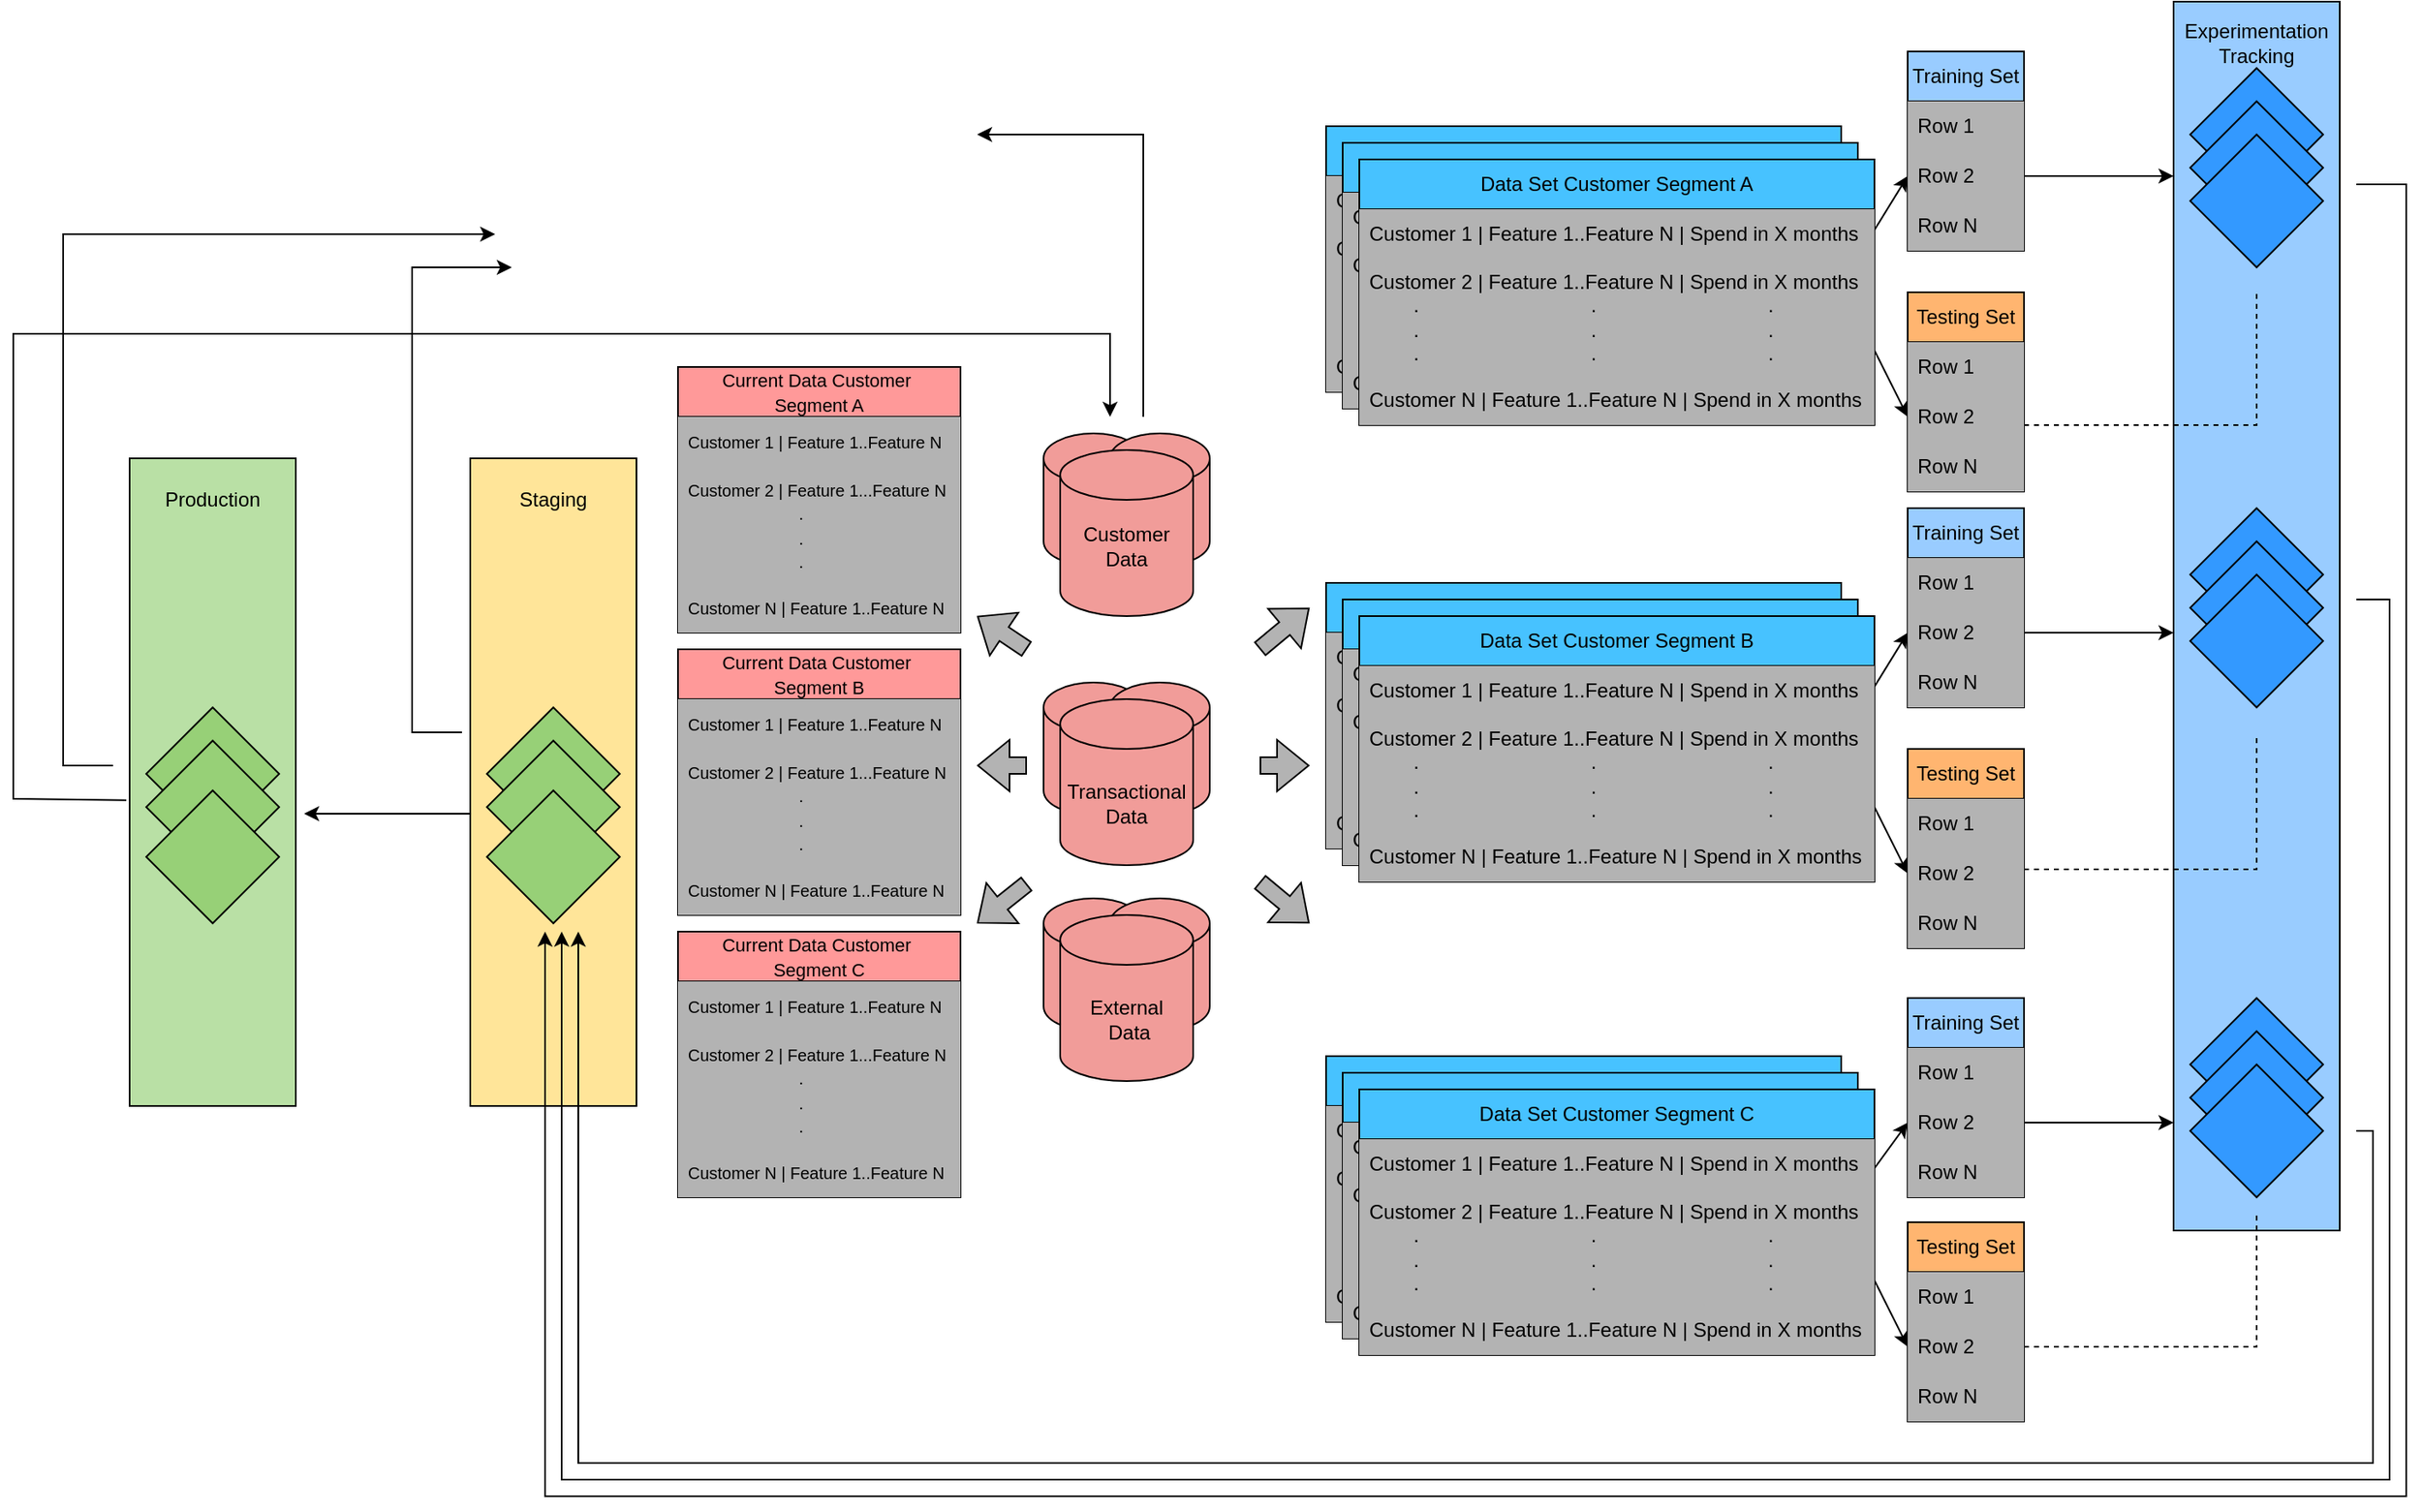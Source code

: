 <mxfile version="24.7.14">
  <diagram name="Page-1" id="lGd4Lo5ZM_9n6E0Vvopc">
    <mxGraphModel dx="2925" dy="928" grid="1" gridSize="10" guides="1" tooltips="1" connect="1" arrows="1" fold="1" page="1" pageScale="1" pageWidth="850" pageHeight="1100" math="0" shadow="0">
      <root>
        <mxCell id="0" />
        <mxCell id="1" parent="0" />
        <mxCell id="_hzz50pAHIIWiuJxTLdp-193" value="" style="rounded=0;whiteSpace=wrap;html=1;fillColor=#99CCFF;" vertex="1" parent="1">
          <mxGeometry x="660" y="40" width="100" height="740" as="geometry" />
        </mxCell>
        <mxCell id="_hzz50pAHIIWiuJxTLdp-143" value="" style="rounded=0;whiteSpace=wrap;html=1;fillColor=#FFE599;" vertex="1" parent="1">
          <mxGeometry x="-365" y="315" width="100" height="390" as="geometry" />
        </mxCell>
        <mxCell id="_hzz50pAHIIWiuJxTLdp-21" value="" style="shape=cylinder3;whiteSpace=wrap;html=1;boundedLbl=1;backgroundOutline=1;size=15;fillColor=#F19C99;" vertex="1" parent="1">
          <mxGeometry x="-20" y="300" width="60" height="80" as="geometry" />
        </mxCell>
        <mxCell id="_hzz50pAHIIWiuJxTLdp-23" value="" style="shape=cylinder3;whiteSpace=wrap;html=1;boundedLbl=1;backgroundOutline=1;size=15;fillColor=#F19C99;" vertex="1" parent="1">
          <mxGeometry x="20" y="300" width="60" height="80" as="geometry" />
        </mxCell>
        <mxCell id="_hzz50pAHIIWiuJxTLdp-22" value="" style="shape=cylinder3;whiteSpace=wrap;html=1;boundedLbl=1;backgroundOutline=1;size=15;fillColor=#F19C99;" vertex="1" parent="1">
          <mxGeometry x="-10" y="310" width="80" height="100" as="geometry" />
        </mxCell>
        <mxCell id="_hzz50pAHIIWiuJxTLdp-24" value="" style="shape=cylinder3;whiteSpace=wrap;html=1;boundedLbl=1;backgroundOutline=1;size=15;fillColor=#F19C99;" vertex="1" parent="1">
          <mxGeometry x="-20" y="450" width="60" height="80" as="geometry" />
        </mxCell>
        <mxCell id="_hzz50pAHIIWiuJxTLdp-25" value="" style="shape=cylinder3;whiteSpace=wrap;html=1;boundedLbl=1;backgroundOutline=1;size=15;fillColor=#F19C99;" vertex="1" parent="1">
          <mxGeometry x="20" y="450" width="60" height="80" as="geometry" />
        </mxCell>
        <mxCell id="_hzz50pAHIIWiuJxTLdp-26" value="" style="shape=cylinder3;whiteSpace=wrap;html=1;boundedLbl=1;backgroundOutline=1;size=15;fillColor=#F19C99;" vertex="1" parent="1">
          <mxGeometry x="-10" y="460" width="80" height="100" as="geometry" />
        </mxCell>
        <mxCell id="_hzz50pAHIIWiuJxTLdp-27" value="" style="shape=cylinder3;whiteSpace=wrap;html=1;boundedLbl=1;backgroundOutline=1;size=15;fillColor=#F19C99;" vertex="1" parent="1">
          <mxGeometry x="-20" y="580" width="60" height="80" as="geometry" />
        </mxCell>
        <mxCell id="_hzz50pAHIIWiuJxTLdp-28" value="" style="shape=cylinder3;whiteSpace=wrap;html=1;boundedLbl=1;backgroundOutline=1;size=15;fillColor=#F19C99;" vertex="1" parent="1">
          <mxGeometry x="20" y="580" width="60" height="80" as="geometry" />
        </mxCell>
        <mxCell id="_hzz50pAHIIWiuJxTLdp-29" value="" style="shape=cylinder3;whiteSpace=wrap;html=1;boundedLbl=1;backgroundOutline=1;size=15;fillColor=#F19C99;" vertex="1" parent="1">
          <mxGeometry x="-10" y="590" width="80" height="100" as="geometry" />
        </mxCell>
        <mxCell id="_hzz50pAHIIWiuJxTLdp-30" value="Customer Data" style="text;html=1;align=center;verticalAlign=middle;whiteSpace=wrap;rounded=0;" vertex="1" parent="1">
          <mxGeometry x="-10" y="345" width="80" height="45" as="geometry" />
        </mxCell>
        <mxCell id="_hzz50pAHIIWiuJxTLdp-31" value="Transactional Data" style="text;html=1;align=center;verticalAlign=middle;whiteSpace=wrap;rounded=0;" vertex="1" parent="1">
          <mxGeometry x="-10" y="500" width="80" height="45" as="geometry" />
        </mxCell>
        <mxCell id="_hzz50pAHIIWiuJxTLdp-32" value="External&lt;div&gt;&amp;nbsp;Data&lt;/div&gt;" style="text;html=1;align=center;verticalAlign=middle;whiteSpace=wrap;rounded=0;" vertex="1" parent="1">
          <mxGeometry x="-10" y="630" width="80" height="45" as="geometry" />
        </mxCell>
        <mxCell id="_hzz50pAHIIWiuJxTLdp-33" value="Data Set Customer Segment B" style="swimlane;fontStyle=0;childLayout=stackLayout;horizontal=1;startSize=30;horizontalStack=0;resizeParent=1;resizeParentMax=0;resizeLast=0;collapsible=1;marginBottom=0;whiteSpace=wrap;html=1;fillColor=#47C2FF;" vertex="1" parent="1">
          <mxGeometry x="150" y="390" width="310" height="160" as="geometry" />
        </mxCell>
        <mxCell id="_hzz50pAHIIWiuJxTLdp-34" value="Customer 1 | Feature 1..Feature N | Spend in X months" style="text;strokeColor=none;fillColor=#B3B3B3;align=left;verticalAlign=middle;spacingLeft=4;spacingRight=4;overflow=hidden;points=[[0,0.5],[1,0.5]];portConstraint=eastwest;rotatable=0;whiteSpace=wrap;html=1;" vertex="1" parent="_hzz50pAHIIWiuJxTLdp-33">
          <mxGeometry y="30" width="310" height="30" as="geometry" />
        </mxCell>
        <mxCell id="_hzz50pAHIIWiuJxTLdp-35" value="Customer 2 | Feature 1..Feature N | Spend in X months&lt;div&gt;&lt;span style=&quot;white-space: pre;&quot;&gt;&#x9;&lt;/span&gt;.&lt;span style=&quot;white-space: pre;&quot;&gt;&#x9;&lt;/span&gt;&lt;span style=&quot;white-space: pre;&quot;&gt;&#x9;&lt;/span&gt;&lt;span style=&quot;white-space: pre;&quot;&gt;&#x9;&lt;/span&gt;&lt;span style=&quot;white-space: pre;&quot;&gt;&#x9;&lt;/span&gt;.&lt;span style=&quot;white-space: pre;&quot;&gt;&#x9;&lt;/span&gt;&lt;span style=&quot;white-space: pre;&quot;&gt;&#x9;&lt;/span&gt;&lt;span style=&quot;white-space: pre;&quot;&gt;&#x9;&lt;/span&gt;&lt;span style=&quot;white-space: pre;&quot;&gt;&#x9;&lt;/span&gt;.&lt;/div&gt;&lt;div&gt;&lt;span style=&quot;white-space: pre;&quot;&gt;&#x9;&lt;/span&gt;.&lt;span style=&quot;white-space: pre;&quot;&gt;&#x9;&lt;/span&gt;&lt;span style=&quot;white-space: pre;&quot;&gt;&#x9;&lt;/span&gt;&lt;span style=&quot;white-space: pre;&quot;&gt;&#x9;&lt;/span&gt;&lt;span style=&quot;white-space: pre;&quot;&gt;&#x9;&lt;/span&gt;.&lt;span style=&quot;white-space: pre;&quot;&gt;&#x9;&lt;/span&gt;&lt;span style=&quot;white-space: pre;&quot;&gt;&#x9;&lt;/span&gt;&lt;span style=&quot;white-space: pre;&quot;&gt;&#x9;&lt;/span&gt;&lt;span style=&quot;white-space: pre;&quot;&gt;&#x9;&lt;/span&gt;.&lt;/div&gt;&lt;div&gt;&lt;span style=&quot;white-space: pre;&quot;&gt;&#x9;&lt;/span&gt;.&lt;span style=&quot;white-space: pre;&quot;&gt;&#x9;&lt;/span&gt;&lt;span style=&quot;white-space: pre;&quot;&gt;&#x9;&lt;/span&gt;&lt;span style=&quot;white-space: pre;&quot;&gt;&#x9;&lt;/span&gt;&lt;span style=&quot;white-space: pre;&quot;&gt;&#x9;&lt;/span&gt;.&lt;span style=&quot;white-space: pre;&quot;&gt;&#x9;&lt;/span&gt;&lt;span style=&quot;white-space: pre;&quot;&gt;&#x9;&lt;/span&gt;&lt;span style=&quot;white-space: pre;&quot;&gt;&#x9;&lt;/span&gt;&lt;span style=&quot;white-space: pre;&quot;&gt;&#x9;&lt;/span&gt;.&lt;/div&gt;" style="text;strokeColor=none;fillColor=#B3B3B3;align=left;verticalAlign=middle;spacingLeft=4;spacingRight=4;overflow=hidden;points=[[0,0.5],[1,0.5]];portConstraint=eastwest;rotatable=0;whiteSpace=wrap;html=1;" vertex="1" parent="_hzz50pAHIIWiuJxTLdp-33">
          <mxGeometry y="60" width="310" height="70" as="geometry" />
        </mxCell>
        <mxCell id="_hzz50pAHIIWiuJxTLdp-36" value="Customer N | Feature 1..Feature N | Spend in X months" style="text;strokeColor=none;fillColor=#B3B3B3;align=left;verticalAlign=middle;spacingLeft=4;spacingRight=4;overflow=hidden;points=[[0,0.5],[1,0.5]];portConstraint=eastwest;rotatable=0;whiteSpace=wrap;html=1;" vertex="1" parent="_hzz50pAHIIWiuJxTLdp-33">
          <mxGeometry y="130" width="310" height="30" as="geometry" />
        </mxCell>
        <mxCell id="_hzz50pAHIIWiuJxTLdp-37" value="Training Set" style="swimlane;fontStyle=0;childLayout=stackLayout;horizontal=1;startSize=30;horizontalStack=0;resizeParent=1;resizeParentMax=0;resizeLast=0;collapsible=1;marginBottom=0;whiteSpace=wrap;html=1;fillColor=#99CCFF;" vertex="1" parent="1">
          <mxGeometry x="500" y="345" width="70" height="120" as="geometry" />
        </mxCell>
        <mxCell id="_hzz50pAHIIWiuJxTLdp-38" value="Row 1" style="text;strokeColor=none;fillColor=#B3B3B3;align=left;verticalAlign=middle;spacingLeft=4;spacingRight=4;overflow=hidden;points=[[0,0.5],[1,0.5]];portConstraint=eastwest;rotatable=0;whiteSpace=wrap;html=1;" vertex="1" parent="_hzz50pAHIIWiuJxTLdp-37">
          <mxGeometry y="30" width="70" height="30" as="geometry" />
        </mxCell>
        <mxCell id="_hzz50pAHIIWiuJxTLdp-39" value="Row 2" style="text;strokeColor=none;fillColor=#B3B3B3;align=left;verticalAlign=middle;spacingLeft=4;spacingRight=4;overflow=hidden;points=[[0,0.5],[1,0.5]];portConstraint=eastwest;rotatable=0;whiteSpace=wrap;html=1;" vertex="1" parent="_hzz50pAHIIWiuJxTLdp-37">
          <mxGeometry y="60" width="70" height="30" as="geometry" />
        </mxCell>
        <mxCell id="_hzz50pAHIIWiuJxTLdp-40" value="Row N" style="text;strokeColor=none;fillColor=#B3B3B3;align=left;verticalAlign=middle;spacingLeft=4;spacingRight=4;overflow=hidden;points=[[0,0.5],[1,0.5]];portConstraint=eastwest;rotatable=0;whiteSpace=wrap;html=1;" vertex="1" parent="_hzz50pAHIIWiuJxTLdp-37">
          <mxGeometry y="90" width="70" height="30" as="geometry" />
        </mxCell>
        <mxCell id="_hzz50pAHIIWiuJxTLdp-41" value="Testing Set" style="swimlane;fontStyle=0;childLayout=stackLayout;horizontal=1;startSize=30;horizontalStack=0;resizeParent=1;resizeParentMax=0;resizeLast=0;collapsible=1;marginBottom=0;whiteSpace=wrap;html=1;fillColor=#FFB570;" vertex="1" parent="1">
          <mxGeometry x="500" y="490" width="70" height="120" as="geometry" />
        </mxCell>
        <mxCell id="_hzz50pAHIIWiuJxTLdp-42" value="Row 1" style="text;strokeColor=none;fillColor=#B3B3B3;align=left;verticalAlign=middle;spacingLeft=4;spacingRight=4;overflow=hidden;points=[[0,0.5],[1,0.5]];portConstraint=eastwest;rotatable=0;whiteSpace=wrap;html=1;" vertex="1" parent="_hzz50pAHIIWiuJxTLdp-41">
          <mxGeometry y="30" width="70" height="30" as="geometry" />
        </mxCell>
        <mxCell id="_hzz50pAHIIWiuJxTLdp-43" value="Row 2" style="text;strokeColor=none;fillColor=#B3B3B3;align=left;verticalAlign=middle;spacingLeft=4;spacingRight=4;overflow=hidden;points=[[0,0.5],[1,0.5]];portConstraint=eastwest;rotatable=0;whiteSpace=wrap;html=1;" vertex="1" parent="_hzz50pAHIIWiuJxTLdp-41">
          <mxGeometry y="60" width="70" height="30" as="geometry" />
        </mxCell>
        <mxCell id="_hzz50pAHIIWiuJxTLdp-44" value="Row N" style="text;strokeColor=none;fillColor=#B3B3B3;align=left;verticalAlign=middle;spacingLeft=4;spacingRight=4;overflow=hidden;points=[[0,0.5],[1,0.5]];portConstraint=eastwest;rotatable=0;whiteSpace=wrap;html=1;" vertex="1" parent="_hzz50pAHIIWiuJxTLdp-41">
          <mxGeometry y="90" width="70" height="30" as="geometry" />
        </mxCell>
        <mxCell id="_hzz50pAHIIWiuJxTLdp-45" value="" style="endArrow=classic;html=1;rounded=0;exitX=1;exitY=0.5;exitDx=0;exitDy=0;entryX=0;entryY=0.5;entryDx=0;entryDy=0;" edge="1" parent="1" source="_hzz50pAHIIWiuJxTLdp-35" target="_hzz50pAHIIWiuJxTLdp-39">
          <mxGeometry width="50" height="50" relative="1" as="geometry">
            <mxPoint x="340" y="500" as="sourcePoint" />
            <mxPoint x="390" y="450" as="targetPoint" />
          </mxGeometry>
        </mxCell>
        <mxCell id="_hzz50pAHIIWiuJxTLdp-46" value="" style="endArrow=classic;html=1;rounded=0;exitX=1;exitY=0.5;exitDx=0;exitDy=0;entryX=0;entryY=0.5;entryDx=0;entryDy=0;" edge="1" parent="1" source="_hzz50pAHIIWiuJxTLdp-35" target="_hzz50pAHIIWiuJxTLdp-43">
          <mxGeometry width="50" height="50" relative="1" as="geometry">
            <mxPoint x="470" y="495" as="sourcePoint" />
            <mxPoint x="510" y="430" as="targetPoint" />
          </mxGeometry>
        </mxCell>
        <mxCell id="_hzz50pAHIIWiuJxTLdp-47" value="Data Set Customer Segment C" style="swimlane;fontStyle=0;childLayout=stackLayout;horizontal=1;startSize=30;horizontalStack=0;resizeParent=1;resizeParentMax=0;resizeLast=0;collapsible=1;marginBottom=0;whiteSpace=wrap;html=1;fillColor=#47C2FF;" vertex="1" parent="1">
          <mxGeometry x="150" y="675" width="310" height="160" as="geometry" />
        </mxCell>
        <mxCell id="_hzz50pAHIIWiuJxTLdp-48" value="Customer 1 | Feature 1..Feature N | Spend in X months" style="text;strokeColor=none;fillColor=#B3B3B3;align=left;verticalAlign=middle;spacingLeft=4;spacingRight=4;overflow=hidden;points=[[0,0.5],[1,0.5]];portConstraint=eastwest;rotatable=0;whiteSpace=wrap;html=1;" vertex="1" parent="_hzz50pAHIIWiuJxTLdp-47">
          <mxGeometry y="30" width="310" height="30" as="geometry" />
        </mxCell>
        <mxCell id="_hzz50pAHIIWiuJxTLdp-49" value="Customer 2 | Feature 1..Feature N | Spend in X months&lt;div&gt;&lt;span style=&quot;white-space: pre;&quot;&gt;&#x9;&lt;/span&gt;.&lt;span style=&quot;white-space: pre;&quot;&gt;&#x9;&lt;/span&gt;&lt;span style=&quot;white-space: pre;&quot;&gt;&#x9;&lt;/span&gt;&lt;span style=&quot;white-space: pre;&quot;&gt;&#x9;&lt;/span&gt;&lt;span style=&quot;white-space: pre;&quot;&gt;&#x9;&lt;/span&gt;.&lt;span style=&quot;white-space: pre;&quot;&gt;&#x9;&lt;/span&gt;&lt;span style=&quot;white-space: pre;&quot;&gt;&#x9;&lt;/span&gt;&lt;span style=&quot;white-space: pre;&quot;&gt;&#x9;&lt;/span&gt;&lt;span style=&quot;white-space: pre;&quot;&gt;&#x9;&lt;/span&gt;.&lt;/div&gt;&lt;div&gt;&lt;span style=&quot;white-space: pre;&quot;&gt;&#x9;&lt;/span&gt;.&lt;span style=&quot;white-space: pre;&quot;&gt;&#x9;&lt;/span&gt;&lt;span style=&quot;white-space: pre;&quot;&gt;&#x9;&lt;/span&gt;&lt;span style=&quot;white-space: pre;&quot;&gt;&#x9;&lt;/span&gt;&lt;span style=&quot;white-space: pre;&quot;&gt;&#x9;&lt;/span&gt;.&lt;span style=&quot;white-space: pre;&quot;&gt;&#x9;&lt;/span&gt;&lt;span style=&quot;white-space: pre;&quot;&gt;&#x9;&lt;/span&gt;&lt;span style=&quot;white-space: pre;&quot;&gt;&#x9;&lt;/span&gt;&lt;span style=&quot;white-space: pre;&quot;&gt;&#x9;&lt;/span&gt;.&lt;/div&gt;&lt;div&gt;&lt;span style=&quot;white-space: pre;&quot;&gt;&#x9;&lt;/span&gt;.&lt;span style=&quot;white-space: pre;&quot;&gt;&#x9;&lt;/span&gt;&lt;span style=&quot;white-space: pre;&quot;&gt;&#x9;&lt;/span&gt;&lt;span style=&quot;white-space: pre;&quot;&gt;&#x9;&lt;/span&gt;&lt;span style=&quot;white-space: pre;&quot;&gt;&#x9;&lt;/span&gt;.&lt;span style=&quot;white-space: pre;&quot;&gt;&#x9;&lt;/span&gt;&lt;span style=&quot;white-space: pre;&quot;&gt;&#x9;&lt;/span&gt;&lt;span style=&quot;white-space: pre;&quot;&gt;&#x9;&lt;/span&gt;&lt;span style=&quot;white-space: pre;&quot;&gt;&#x9;&lt;/span&gt;.&lt;/div&gt;" style="text;strokeColor=none;fillColor=#B3B3B3;align=left;verticalAlign=middle;spacingLeft=4;spacingRight=4;overflow=hidden;points=[[0,0.5],[1,0.5]];portConstraint=eastwest;rotatable=0;whiteSpace=wrap;html=1;" vertex="1" parent="_hzz50pAHIIWiuJxTLdp-47">
          <mxGeometry y="60" width="310" height="70" as="geometry" />
        </mxCell>
        <mxCell id="_hzz50pAHIIWiuJxTLdp-50" value="Customer N | Feature 1..Feature N | Spend in X months" style="text;strokeColor=none;fillColor=#B3B3B3;align=left;verticalAlign=middle;spacingLeft=4;spacingRight=4;overflow=hidden;points=[[0,0.5],[1,0.5]];portConstraint=eastwest;rotatable=0;whiteSpace=wrap;html=1;" vertex="1" parent="_hzz50pAHIIWiuJxTLdp-47">
          <mxGeometry y="130" width="310" height="30" as="geometry" />
        </mxCell>
        <mxCell id="_hzz50pAHIIWiuJxTLdp-51" value="Training Set" style="swimlane;fontStyle=0;childLayout=stackLayout;horizontal=1;startSize=30;horizontalStack=0;resizeParent=1;resizeParentMax=0;resizeLast=0;collapsible=1;marginBottom=0;whiteSpace=wrap;html=1;fillColor=#99CCFF;" vertex="1" parent="1">
          <mxGeometry x="500" y="640" width="70" height="120" as="geometry" />
        </mxCell>
        <mxCell id="_hzz50pAHIIWiuJxTLdp-52" value="Row 1" style="text;strokeColor=none;fillColor=#B3B3B3;align=left;verticalAlign=middle;spacingLeft=4;spacingRight=4;overflow=hidden;points=[[0,0.5],[1,0.5]];portConstraint=eastwest;rotatable=0;whiteSpace=wrap;html=1;" vertex="1" parent="_hzz50pAHIIWiuJxTLdp-51">
          <mxGeometry y="30" width="70" height="30" as="geometry" />
        </mxCell>
        <mxCell id="_hzz50pAHIIWiuJxTLdp-53" value="Row 2" style="text;strokeColor=none;fillColor=#B3B3B3;align=left;verticalAlign=middle;spacingLeft=4;spacingRight=4;overflow=hidden;points=[[0,0.5],[1,0.5]];portConstraint=eastwest;rotatable=0;whiteSpace=wrap;html=1;" vertex="1" parent="_hzz50pAHIIWiuJxTLdp-51">
          <mxGeometry y="60" width="70" height="30" as="geometry" />
        </mxCell>
        <mxCell id="_hzz50pAHIIWiuJxTLdp-54" value="Row N" style="text;strokeColor=none;fillColor=#B3B3B3;align=left;verticalAlign=middle;spacingLeft=4;spacingRight=4;overflow=hidden;points=[[0,0.5],[1,0.5]];portConstraint=eastwest;rotatable=0;whiteSpace=wrap;html=1;" vertex="1" parent="_hzz50pAHIIWiuJxTLdp-51">
          <mxGeometry y="90" width="70" height="30" as="geometry" />
        </mxCell>
        <mxCell id="_hzz50pAHIIWiuJxTLdp-55" value="Testing Set" style="swimlane;fontStyle=0;childLayout=stackLayout;horizontal=1;startSize=30;horizontalStack=0;resizeParent=1;resizeParentMax=0;resizeLast=0;collapsible=1;marginBottom=0;whiteSpace=wrap;html=1;fillColor=#FFB570;" vertex="1" parent="1">
          <mxGeometry x="500" y="775" width="70" height="120" as="geometry" />
        </mxCell>
        <mxCell id="_hzz50pAHIIWiuJxTLdp-56" value="Row 1" style="text;strokeColor=none;fillColor=#B3B3B3;align=left;verticalAlign=middle;spacingLeft=4;spacingRight=4;overflow=hidden;points=[[0,0.5],[1,0.5]];portConstraint=eastwest;rotatable=0;whiteSpace=wrap;html=1;" vertex="1" parent="_hzz50pAHIIWiuJxTLdp-55">
          <mxGeometry y="30" width="70" height="30" as="geometry" />
        </mxCell>
        <mxCell id="_hzz50pAHIIWiuJxTLdp-57" value="Row 2" style="text;strokeColor=none;fillColor=#B3B3B3;align=left;verticalAlign=middle;spacingLeft=4;spacingRight=4;overflow=hidden;points=[[0,0.5],[1,0.5]];portConstraint=eastwest;rotatable=0;whiteSpace=wrap;html=1;" vertex="1" parent="_hzz50pAHIIWiuJxTLdp-55">
          <mxGeometry y="60" width="70" height="30" as="geometry" />
        </mxCell>
        <mxCell id="_hzz50pAHIIWiuJxTLdp-58" value="Row N" style="text;strokeColor=none;fillColor=#B3B3B3;align=left;verticalAlign=middle;spacingLeft=4;spacingRight=4;overflow=hidden;points=[[0,0.5],[1,0.5]];portConstraint=eastwest;rotatable=0;whiteSpace=wrap;html=1;" vertex="1" parent="_hzz50pAHIIWiuJxTLdp-55">
          <mxGeometry y="90" width="70" height="30" as="geometry" />
        </mxCell>
        <mxCell id="_hzz50pAHIIWiuJxTLdp-59" value="" style="endArrow=classic;html=1;rounded=0;exitX=1;exitY=0.5;exitDx=0;exitDy=0;entryX=0;entryY=0.5;entryDx=0;entryDy=0;" edge="1" parent="1" source="_hzz50pAHIIWiuJxTLdp-49" target="_hzz50pAHIIWiuJxTLdp-53">
          <mxGeometry width="50" height="50" relative="1" as="geometry">
            <mxPoint x="340" y="785" as="sourcePoint" />
            <mxPoint x="390" y="735" as="targetPoint" />
          </mxGeometry>
        </mxCell>
        <mxCell id="_hzz50pAHIIWiuJxTLdp-60" value="" style="endArrow=classic;html=1;rounded=0;exitX=1;exitY=0.5;exitDx=0;exitDy=0;entryX=0;entryY=0.5;entryDx=0;entryDy=0;" edge="1" parent="1" source="_hzz50pAHIIWiuJxTLdp-49" target="_hzz50pAHIIWiuJxTLdp-57">
          <mxGeometry width="50" height="50" relative="1" as="geometry">
            <mxPoint x="470" y="780" as="sourcePoint" />
            <mxPoint x="510" y="715" as="targetPoint" />
          </mxGeometry>
        </mxCell>
        <mxCell id="_hzz50pAHIIWiuJxTLdp-61" value="Data Set Customer Segment A" style="swimlane;fontStyle=0;childLayout=stackLayout;horizontal=1;startSize=30;horizontalStack=0;resizeParent=1;resizeParentMax=0;resizeLast=0;collapsible=1;marginBottom=0;whiteSpace=wrap;html=1;shadow=0;fillColor=#47C2FF;" vertex="1" parent="1">
          <mxGeometry x="150" y="115" width="310" height="160" as="geometry" />
        </mxCell>
        <mxCell id="_hzz50pAHIIWiuJxTLdp-62" value="Customer 1 | Feature 1..Feature N | Spend in X months" style="text;strokeColor=none;fillColor=#B3B3B3;align=left;verticalAlign=middle;spacingLeft=4;spacingRight=4;overflow=hidden;points=[[0,0.5],[1,0.5]];portConstraint=eastwest;rotatable=0;whiteSpace=wrap;html=1;" vertex="1" parent="_hzz50pAHIIWiuJxTLdp-61">
          <mxGeometry y="30" width="310" height="30" as="geometry" />
        </mxCell>
        <mxCell id="_hzz50pAHIIWiuJxTLdp-63" value="Customer 2 | Feature 1..Feature N | Spend in X months&lt;div&gt;&lt;span style=&quot;white-space: pre;&quot;&gt;&#x9;&lt;/span&gt;.&lt;span style=&quot;white-space: pre;&quot;&gt;&#x9;&lt;/span&gt;&lt;span style=&quot;white-space: pre;&quot;&gt;&#x9;&lt;/span&gt;&lt;span style=&quot;white-space: pre;&quot;&gt;&#x9;&lt;/span&gt;&lt;span style=&quot;white-space: pre;&quot;&gt;&#x9;&lt;/span&gt;.&lt;span style=&quot;white-space: pre;&quot;&gt;&#x9;&lt;/span&gt;&lt;span style=&quot;white-space: pre;&quot;&gt;&#x9;&lt;/span&gt;&lt;span style=&quot;white-space: pre;&quot;&gt;&#x9;&lt;/span&gt;&lt;span style=&quot;white-space: pre;&quot;&gt;&#x9;&lt;/span&gt;.&lt;/div&gt;&lt;div&gt;&lt;span style=&quot;white-space: pre;&quot;&gt;&#x9;&lt;/span&gt;.&lt;span style=&quot;white-space: pre;&quot;&gt;&#x9;&lt;/span&gt;&lt;span style=&quot;white-space: pre;&quot;&gt;&#x9;&lt;/span&gt;&lt;span style=&quot;white-space: pre;&quot;&gt;&#x9;&lt;/span&gt;&lt;span style=&quot;white-space: pre;&quot;&gt;&#x9;&lt;/span&gt;.&lt;span style=&quot;white-space: pre;&quot;&gt;&#x9;&lt;/span&gt;&lt;span style=&quot;white-space: pre;&quot;&gt;&#x9;&lt;/span&gt;&lt;span style=&quot;white-space: pre;&quot;&gt;&#x9;&lt;/span&gt;&lt;span style=&quot;white-space: pre;&quot;&gt;&#x9;&lt;/span&gt;.&lt;/div&gt;&lt;div&gt;&lt;span style=&quot;white-space: pre;&quot;&gt;&#x9;&lt;/span&gt;.&lt;span style=&quot;white-space: pre;&quot;&gt;&#x9;&lt;/span&gt;&lt;span style=&quot;white-space: pre;&quot;&gt;&#x9;&lt;/span&gt;&lt;span style=&quot;white-space: pre;&quot;&gt;&#x9;&lt;/span&gt;&lt;span style=&quot;white-space: pre;&quot;&gt;&#x9;&lt;/span&gt;.&lt;span style=&quot;white-space: pre;&quot;&gt;&#x9;&lt;/span&gt;&lt;span style=&quot;white-space: pre;&quot;&gt;&#x9;&lt;/span&gt;&lt;span style=&quot;white-space: pre;&quot;&gt;&#x9;&lt;/span&gt;&lt;span style=&quot;white-space: pre;&quot;&gt;&#x9;&lt;/span&gt;.&lt;/div&gt;" style="text;strokeColor=none;fillColor=#B3B3B3;align=left;verticalAlign=middle;spacingLeft=4;spacingRight=4;overflow=hidden;points=[[0,0.5],[1,0.5]];portConstraint=eastwest;rotatable=0;whiteSpace=wrap;html=1;" vertex="1" parent="_hzz50pAHIIWiuJxTLdp-61">
          <mxGeometry y="60" width="310" height="70" as="geometry" />
        </mxCell>
        <mxCell id="_hzz50pAHIIWiuJxTLdp-64" value="Customer N | Feature 1..Feature N | Spend in X months" style="text;strokeColor=none;fillColor=#B3B3B3;align=left;verticalAlign=middle;spacingLeft=4;spacingRight=4;overflow=hidden;points=[[0,0.5],[1,0.5]];portConstraint=eastwest;rotatable=0;whiteSpace=wrap;html=1;" vertex="1" parent="_hzz50pAHIIWiuJxTLdp-61">
          <mxGeometry y="130" width="310" height="30" as="geometry" />
        </mxCell>
        <mxCell id="_hzz50pAHIIWiuJxTLdp-65" value="Training Set" style="swimlane;fontStyle=0;childLayout=stackLayout;horizontal=1;startSize=30;horizontalStack=0;resizeParent=1;resizeParentMax=0;resizeLast=0;collapsible=1;marginBottom=0;whiteSpace=wrap;html=1;fillColor=#99CCFF;" vertex="1" parent="1">
          <mxGeometry x="500" y="70" width="70" height="120" as="geometry" />
        </mxCell>
        <mxCell id="_hzz50pAHIIWiuJxTLdp-66" value="Row 1" style="text;strokeColor=none;fillColor=#B3B3B3;align=left;verticalAlign=middle;spacingLeft=4;spacingRight=4;overflow=hidden;points=[[0,0.5],[1,0.5]];portConstraint=eastwest;rotatable=0;whiteSpace=wrap;html=1;" vertex="1" parent="_hzz50pAHIIWiuJxTLdp-65">
          <mxGeometry y="30" width="70" height="30" as="geometry" />
        </mxCell>
        <mxCell id="_hzz50pAHIIWiuJxTLdp-67" value="Row 2" style="text;strokeColor=none;fillColor=#B3B3B3;align=left;verticalAlign=middle;spacingLeft=4;spacingRight=4;overflow=hidden;points=[[0,0.5],[1,0.5]];portConstraint=eastwest;rotatable=0;whiteSpace=wrap;html=1;" vertex="1" parent="_hzz50pAHIIWiuJxTLdp-65">
          <mxGeometry y="60" width="70" height="30" as="geometry" />
        </mxCell>
        <mxCell id="_hzz50pAHIIWiuJxTLdp-68" value="Row N" style="text;strokeColor=none;fillColor=#B3B3B3;align=left;verticalAlign=middle;spacingLeft=4;spacingRight=4;overflow=hidden;points=[[0,0.5],[1,0.5]];portConstraint=eastwest;rotatable=0;whiteSpace=wrap;html=1;" vertex="1" parent="_hzz50pAHIIWiuJxTLdp-65">
          <mxGeometry y="90" width="70" height="30" as="geometry" />
        </mxCell>
        <mxCell id="_hzz50pAHIIWiuJxTLdp-69" value="Testing Set" style="swimlane;fontStyle=0;childLayout=stackLayout;horizontal=1;startSize=30;horizontalStack=0;resizeParent=1;resizeParentMax=0;resizeLast=0;collapsible=1;marginBottom=0;whiteSpace=wrap;html=1;fillColor=#FFB570;" vertex="1" parent="1">
          <mxGeometry x="500" y="215" width="70" height="120" as="geometry" />
        </mxCell>
        <mxCell id="_hzz50pAHIIWiuJxTLdp-70" value="Row 1" style="text;strokeColor=none;fillColor=#B3B3B3;align=left;verticalAlign=middle;spacingLeft=4;spacingRight=4;overflow=hidden;points=[[0,0.5],[1,0.5]];portConstraint=eastwest;rotatable=0;whiteSpace=wrap;html=1;" vertex="1" parent="_hzz50pAHIIWiuJxTLdp-69">
          <mxGeometry y="30" width="70" height="30" as="geometry" />
        </mxCell>
        <mxCell id="_hzz50pAHIIWiuJxTLdp-71" value="Row 2" style="text;strokeColor=none;fillColor=#B3B3B3;align=left;verticalAlign=middle;spacingLeft=4;spacingRight=4;overflow=hidden;points=[[0,0.5],[1,0.5]];portConstraint=eastwest;rotatable=0;whiteSpace=wrap;html=1;" vertex="1" parent="_hzz50pAHIIWiuJxTLdp-69">
          <mxGeometry y="60" width="70" height="30" as="geometry" />
        </mxCell>
        <mxCell id="_hzz50pAHIIWiuJxTLdp-72" value="Row N" style="text;strokeColor=none;fillColor=#B3B3B3;align=left;verticalAlign=middle;spacingLeft=4;spacingRight=4;overflow=hidden;points=[[0,0.5],[1,0.5]];portConstraint=eastwest;rotatable=0;whiteSpace=wrap;html=1;" vertex="1" parent="_hzz50pAHIIWiuJxTLdp-69">
          <mxGeometry y="90" width="70" height="30" as="geometry" />
        </mxCell>
        <mxCell id="_hzz50pAHIIWiuJxTLdp-73" value="" style="endArrow=classic;html=1;rounded=0;exitX=1;exitY=0.5;exitDx=0;exitDy=0;entryX=0;entryY=0.5;entryDx=0;entryDy=0;" edge="1" parent="1" source="_hzz50pAHIIWiuJxTLdp-63" target="_hzz50pAHIIWiuJxTLdp-67">
          <mxGeometry width="50" height="50" relative="1" as="geometry">
            <mxPoint x="340" y="225" as="sourcePoint" />
            <mxPoint x="390" y="175" as="targetPoint" />
          </mxGeometry>
        </mxCell>
        <mxCell id="_hzz50pAHIIWiuJxTLdp-74" value="" style="endArrow=classic;html=1;rounded=0;exitX=1;exitY=0.5;exitDx=0;exitDy=0;entryX=0;entryY=0.5;entryDx=0;entryDy=0;" edge="1" parent="1" source="_hzz50pAHIIWiuJxTLdp-63" target="_hzz50pAHIIWiuJxTLdp-71">
          <mxGeometry width="50" height="50" relative="1" as="geometry">
            <mxPoint x="470" y="220" as="sourcePoint" />
            <mxPoint x="510" y="155" as="targetPoint" />
          </mxGeometry>
        </mxCell>
        <mxCell id="_hzz50pAHIIWiuJxTLdp-81" value="" style="rhombus;whiteSpace=wrap;html=1;fillColor=#3399FF;" vertex="1" parent="1">
          <mxGeometry x="670" y="80" width="80" height="80" as="geometry" />
        </mxCell>
        <mxCell id="_hzz50pAHIIWiuJxTLdp-82" value="" style="rhombus;whiteSpace=wrap;html=1;fillColor=#3399FF;" vertex="1" parent="1">
          <mxGeometry x="670" y="100" width="80" height="80" as="geometry" />
        </mxCell>
        <mxCell id="_hzz50pAHIIWiuJxTLdp-83" value="" style="rhombus;whiteSpace=wrap;html=1;fillColor=#3399FF;" vertex="1" parent="1">
          <mxGeometry x="670" y="120" width="80" height="80" as="geometry" />
        </mxCell>
        <mxCell id="_hzz50pAHIIWiuJxTLdp-84" value="" style="rhombus;whiteSpace=wrap;html=1;fillColor=#3399FF;" vertex="1" parent="1">
          <mxGeometry x="670" y="345" width="80" height="80" as="geometry" />
        </mxCell>
        <mxCell id="_hzz50pAHIIWiuJxTLdp-85" value="" style="rhombus;whiteSpace=wrap;html=1;fillColor=#3399FF;" vertex="1" parent="1">
          <mxGeometry x="670" y="365" width="80" height="80" as="geometry" />
        </mxCell>
        <mxCell id="_hzz50pAHIIWiuJxTLdp-86" value="" style="rhombus;whiteSpace=wrap;html=1;fillColor=#3399FF;" vertex="1" parent="1">
          <mxGeometry x="670" y="385" width="80" height="80" as="geometry" />
        </mxCell>
        <mxCell id="_hzz50pAHIIWiuJxTLdp-87" value="" style="rhombus;whiteSpace=wrap;html=1;fillColor=#3399FF;" vertex="1" parent="1">
          <mxGeometry x="670" y="640" width="80" height="80" as="geometry" />
        </mxCell>
        <mxCell id="_hzz50pAHIIWiuJxTLdp-88" value="" style="rhombus;whiteSpace=wrap;html=1;fillColor=#3399FF;" vertex="1" parent="1">
          <mxGeometry x="670" y="660" width="80" height="80" as="geometry" />
        </mxCell>
        <mxCell id="_hzz50pAHIIWiuJxTLdp-89" value="" style="rhombus;whiteSpace=wrap;html=1;fillColor=#3399FF;" vertex="1" parent="1">
          <mxGeometry x="670" y="680" width="80" height="80" as="geometry" />
        </mxCell>
        <mxCell id="_hzz50pAHIIWiuJxTLdp-90" value="" style="endArrow=classic;html=1;rounded=0;exitX=1;exitY=0.5;exitDx=0;exitDy=0;" edge="1" parent="1" source="_hzz50pAHIIWiuJxTLdp-67">
          <mxGeometry width="50" height="50" relative="1" as="geometry">
            <mxPoint x="840" y="520" as="sourcePoint" />
            <mxPoint x="660" y="145" as="targetPoint" />
          </mxGeometry>
        </mxCell>
        <mxCell id="_hzz50pAHIIWiuJxTLdp-91" value="" style="endArrow=classic;html=1;rounded=0;exitX=1;exitY=0.5;exitDx=0;exitDy=0;" edge="1" parent="1" source="_hzz50pAHIIWiuJxTLdp-39">
          <mxGeometry width="50" height="50" relative="1" as="geometry">
            <mxPoint x="570" y="410" as="sourcePoint" />
            <mxPoint x="660" y="420" as="targetPoint" />
          </mxGeometry>
        </mxCell>
        <mxCell id="_hzz50pAHIIWiuJxTLdp-92" value="" style="endArrow=classic;html=1;rounded=0;exitX=1;exitY=0.5;exitDx=0;exitDy=0;" edge="1" parent="1" source="_hzz50pAHIIWiuJxTLdp-53">
          <mxGeometry width="50" height="50" relative="1" as="geometry">
            <mxPoint x="580" y="710" as="sourcePoint" />
            <mxPoint x="660" y="715" as="targetPoint" />
          </mxGeometry>
        </mxCell>
        <mxCell id="_hzz50pAHIIWiuJxTLdp-97" value="" style="endArrow=none;dashed=1;html=1;rounded=0;exitX=1;exitY=0.5;exitDx=0;exitDy=0;" edge="1" parent="1" source="_hzz50pAHIIWiuJxTLdp-57">
          <mxGeometry width="50" height="50" relative="1" as="geometry">
            <mxPoint x="840" y="640" as="sourcePoint" />
            <mxPoint x="710" y="770" as="targetPoint" />
            <Array as="points">
              <mxPoint x="710" y="850" />
            </Array>
          </mxGeometry>
        </mxCell>
        <mxCell id="_hzz50pAHIIWiuJxTLdp-98" value="" style="endArrow=none;dashed=1;html=1;rounded=0;exitX=1;exitY=0.5;exitDx=0;exitDy=0;" edge="1" parent="1">
          <mxGeometry width="50" height="50" relative="1" as="geometry">
            <mxPoint x="570" y="562.5" as="sourcePoint" />
            <mxPoint x="710" y="482.5" as="targetPoint" />
            <Array as="points">
              <mxPoint x="710" y="562.5" />
            </Array>
          </mxGeometry>
        </mxCell>
        <mxCell id="_hzz50pAHIIWiuJxTLdp-99" value="" style="endArrow=none;dashed=1;html=1;rounded=0;exitX=1;exitY=0.5;exitDx=0;exitDy=0;" edge="1" parent="1">
          <mxGeometry width="50" height="50" relative="1" as="geometry">
            <mxPoint x="570" y="295" as="sourcePoint" />
            <mxPoint x="710" y="215" as="targetPoint" />
            <Array as="points">
              <mxPoint x="710" y="295" />
            </Array>
          </mxGeometry>
        </mxCell>
        <mxCell id="_hzz50pAHIIWiuJxTLdp-101" value="" style="endArrow=classic;html=1;rounded=0;" edge="1" parent="1">
          <mxGeometry width="50" height="50" relative="1" as="geometry">
            <mxPoint x="770" y="720" as="sourcePoint" />
            <mxPoint x="-300" y="600" as="targetPoint" />
            <Array as="points">
              <mxPoint x="780" y="720" />
              <mxPoint x="780" y="920" />
              <mxPoint x="-300" y="920" />
            </Array>
          </mxGeometry>
        </mxCell>
        <mxCell id="_hzz50pAHIIWiuJxTLdp-102" value="" style="endArrow=classic;html=1;rounded=0;" edge="1" parent="1">
          <mxGeometry width="50" height="50" relative="1" as="geometry">
            <mxPoint x="770" y="400" as="sourcePoint" />
            <mxPoint x="-310" y="600" as="targetPoint" />
            <Array as="points">
              <mxPoint x="790" y="400" />
              <mxPoint x="790" y="930" />
              <mxPoint x="-310" y="930" />
            </Array>
          </mxGeometry>
        </mxCell>
        <mxCell id="_hzz50pAHIIWiuJxTLdp-103" value="" style="endArrow=classic;html=1;rounded=0;" edge="1" parent="1">
          <mxGeometry width="50" height="50" relative="1" as="geometry">
            <mxPoint x="770" y="150" as="sourcePoint" />
            <mxPoint x="-320" y="600" as="targetPoint" />
            <Array as="points">
              <mxPoint x="770" y="150" />
              <mxPoint x="800" y="150" />
              <mxPoint x="800" y="940" />
              <mxPoint x="-320" y="940" />
            </Array>
          </mxGeometry>
        </mxCell>
        <mxCell id="_hzz50pAHIIWiuJxTLdp-104" value="" style="rhombus;whiteSpace=wrap;html=1;fillColor=#97D077;" vertex="1" parent="1">
          <mxGeometry x="-355" y="465" width="80" height="80" as="geometry" />
        </mxCell>
        <mxCell id="_hzz50pAHIIWiuJxTLdp-105" value="" style="rhombus;whiteSpace=wrap;html=1;fillColor=#97D077;" vertex="1" parent="1">
          <mxGeometry x="-355" y="485" width="80" height="80" as="geometry" />
        </mxCell>
        <mxCell id="_hzz50pAHIIWiuJxTLdp-106" value="" style="rhombus;whiteSpace=wrap;html=1;fillColor=#97D077;" vertex="1" parent="1">
          <mxGeometry x="-355" y="515" width="80" height="80" as="geometry" />
        </mxCell>
        <mxCell id="_hzz50pAHIIWiuJxTLdp-112" value="Data Set Customer Segment A" style="swimlane;fontStyle=0;childLayout=stackLayout;horizontal=1;startSize=30;horizontalStack=0;resizeParent=1;resizeParentMax=0;resizeLast=0;collapsible=1;marginBottom=0;whiteSpace=wrap;html=1;shadow=0;fillColor=#47C2FF;" vertex="1" parent="1">
          <mxGeometry x="160" y="125" width="310" height="160" as="geometry" />
        </mxCell>
        <mxCell id="_hzz50pAHIIWiuJxTLdp-113" value="Customer 1 | Feature 1..Feature N | Spend in X months" style="text;strokeColor=none;fillColor=#B3B3B3;align=left;verticalAlign=middle;spacingLeft=4;spacingRight=4;overflow=hidden;points=[[0,0.5],[1,0.5]];portConstraint=eastwest;rotatable=0;whiteSpace=wrap;html=1;" vertex="1" parent="_hzz50pAHIIWiuJxTLdp-112">
          <mxGeometry y="30" width="310" height="30" as="geometry" />
        </mxCell>
        <mxCell id="_hzz50pAHIIWiuJxTLdp-114" value="Customer 2 | Feature 1..Feature N | Spend in X months&lt;div&gt;&lt;span style=&quot;white-space: pre;&quot;&gt;&#x9;&lt;/span&gt;.&lt;span style=&quot;white-space: pre;&quot;&gt;&#x9;&lt;/span&gt;&lt;span style=&quot;white-space: pre;&quot;&gt;&#x9;&lt;/span&gt;&lt;span style=&quot;white-space: pre;&quot;&gt;&#x9;&lt;/span&gt;&lt;span style=&quot;white-space: pre;&quot;&gt;&#x9;&lt;/span&gt;.&lt;span style=&quot;white-space: pre;&quot;&gt;&#x9;&lt;/span&gt;&lt;span style=&quot;white-space: pre;&quot;&gt;&#x9;&lt;/span&gt;&lt;span style=&quot;white-space: pre;&quot;&gt;&#x9;&lt;/span&gt;&lt;span style=&quot;white-space: pre;&quot;&gt;&#x9;&lt;/span&gt;.&lt;/div&gt;&lt;div&gt;&lt;span style=&quot;white-space: pre;&quot;&gt;&#x9;&lt;/span&gt;.&lt;span style=&quot;white-space: pre;&quot;&gt;&#x9;&lt;/span&gt;&lt;span style=&quot;white-space: pre;&quot;&gt;&#x9;&lt;/span&gt;&lt;span style=&quot;white-space: pre;&quot;&gt;&#x9;&lt;/span&gt;&lt;span style=&quot;white-space: pre;&quot;&gt;&#x9;&lt;/span&gt;.&lt;span style=&quot;white-space: pre;&quot;&gt;&#x9;&lt;/span&gt;&lt;span style=&quot;white-space: pre;&quot;&gt;&#x9;&lt;/span&gt;&lt;span style=&quot;white-space: pre;&quot;&gt;&#x9;&lt;/span&gt;&lt;span style=&quot;white-space: pre;&quot;&gt;&#x9;&lt;/span&gt;.&lt;/div&gt;&lt;div&gt;&lt;span style=&quot;white-space: pre;&quot;&gt;&#x9;&lt;/span&gt;.&lt;span style=&quot;white-space: pre;&quot;&gt;&#x9;&lt;/span&gt;&lt;span style=&quot;white-space: pre;&quot;&gt;&#x9;&lt;/span&gt;&lt;span style=&quot;white-space: pre;&quot;&gt;&#x9;&lt;/span&gt;&lt;span style=&quot;white-space: pre;&quot;&gt;&#x9;&lt;/span&gt;.&lt;span style=&quot;white-space: pre;&quot;&gt;&#x9;&lt;/span&gt;&lt;span style=&quot;white-space: pre;&quot;&gt;&#x9;&lt;/span&gt;&lt;span style=&quot;white-space: pre;&quot;&gt;&#x9;&lt;/span&gt;&lt;span style=&quot;white-space: pre;&quot;&gt;&#x9;&lt;/span&gt;.&lt;/div&gt;" style="text;strokeColor=none;fillColor=#B3B3B3;align=left;verticalAlign=middle;spacingLeft=4;spacingRight=4;overflow=hidden;points=[[0,0.5],[1,0.5]];portConstraint=eastwest;rotatable=0;whiteSpace=wrap;html=1;" vertex="1" parent="_hzz50pAHIIWiuJxTLdp-112">
          <mxGeometry y="60" width="310" height="70" as="geometry" />
        </mxCell>
        <mxCell id="_hzz50pAHIIWiuJxTLdp-115" value="Customer N | Feature 1..Feature N | Spend in X months" style="text;strokeColor=none;fillColor=#B3B3B3;align=left;verticalAlign=middle;spacingLeft=4;spacingRight=4;overflow=hidden;points=[[0,0.5],[1,0.5]];portConstraint=eastwest;rotatable=0;whiteSpace=wrap;html=1;" vertex="1" parent="_hzz50pAHIIWiuJxTLdp-112">
          <mxGeometry y="130" width="310" height="30" as="geometry" />
        </mxCell>
        <mxCell id="_hzz50pAHIIWiuJxTLdp-116" value="Data Set Customer Segment A" style="swimlane;fontStyle=0;childLayout=stackLayout;horizontal=1;startSize=30;horizontalStack=0;resizeParent=1;resizeParentMax=0;resizeLast=0;collapsible=1;marginBottom=0;whiteSpace=wrap;html=1;shadow=0;fillColor=#47C2FF;" vertex="1" parent="1">
          <mxGeometry x="160" y="125" width="310" height="160" as="geometry" />
        </mxCell>
        <mxCell id="_hzz50pAHIIWiuJxTLdp-117" value="Customer 1 | Feature 1..Feature N | Spend in X months" style="text;strokeColor=none;fillColor=#B3B3B3;align=left;verticalAlign=middle;spacingLeft=4;spacingRight=4;overflow=hidden;points=[[0,0.5],[1,0.5]];portConstraint=eastwest;rotatable=0;whiteSpace=wrap;html=1;" vertex="1" parent="_hzz50pAHIIWiuJxTLdp-116">
          <mxGeometry y="30" width="310" height="30" as="geometry" />
        </mxCell>
        <mxCell id="_hzz50pAHIIWiuJxTLdp-118" value="Customer 2 | Feature 1..Feature N | Spend in X months&lt;div&gt;&lt;span style=&quot;white-space: pre;&quot;&gt;&#x9;&lt;/span&gt;.&lt;span style=&quot;white-space: pre;&quot;&gt;&#x9;&lt;/span&gt;&lt;span style=&quot;white-space: pre;&quot;&gt;&#x9;&lt;/span&gt;&lt;span style=&quot;white-space: pre;&quot;&gt;&#x9;&lt;/span&gt;&lt;span style=&quot;white-space: pre;&quot;&gt;&#x9;&lt;/span&gt;.&lt;span style=&quot;white-space: pre;&quot;&gt;&#x9;&lt;/span&gt;&lt;span style=&quot;white-space: pre;&quot;&gt;&#x9;&lt;/span&gt;&lt;span style=&quot;white-space: pre;&quot;&gt;&#x9;&lt;/span&gt;&lt;span style=&quot;white-space: pre;&quot;&gt;&#x9;&lt;/span&gt;.&lt;/div&gt;&lt;div&gt;&lt;span style=&quot;white-space: pre;&quot;&gt;&#x9;&lt;/span&gt;.&lt;span style=&quot;white-space: pre;&quot;&gt;&#x9;&lt;/span&gt;&lt;span style=&quot;white-space: pre;&quot;&gt;&#x9;&lt;/span&gt;&lt;span style=&quot;white-space: pre;&quot;&gt;&#x9;&lt;/span&gt;&lt;span style=&quot;white-space: pre;&quot;&gt;&#x9;&lt;/span&gt;.&lt;span style=&quot;white-space: pre;&quot;&gt;&#x9;&lt;/span&gt;&lt;span style=&quot;white-space: pre;&quot;&gt;&#x9;&lt;/span&gt;&lt;span style=&quot;white-space: pre;&quot;&gt;&#x9;&lt;/span&gt;&lt;span style=&quot;white-space: pre;&quot;&gt;&#x9;&lt;/span&gt;.&lt;/div&gt;&lt;div&gt;&lt;span style=&quot;white-space: pre;&quot;&gt;&#x9;&lt;/span&gt;.&lt;span style=&quot;white-space: pre;&quot;&gt;&#x9;&lt;/span&gt;&lt;span style=&quot;white-space: pre;&quot;&gt;&#x9;&lt;/span&gt;&lt;span style=&quot;white-space: pre;&quot;&gt;&#x9;&lt;/span&gt;&lt;span style=&quot;white-space: pre;&quot;&gt;&#x9;&lt;/span&gt;.&lt;span style=&quot;white-space: pre;&quot;&gt;&#x9;&lt;/span&gt;&lt;span style=&quot;white-space: pre;&quot;&gt;&#x9;&lt;/span&gt;&lt;span style=&quot;white-space: pre;&quot;&gt;&#x9;&lt;/span&gt;&lt;span style=&quot;white-space: pre;&quot;&gt;&#x9;&lt;/span&gt;.&lt;/div&gt;" style="text;strokeColor=none;fillColor=#B3B3B3;align=left;verticalAlign=middle;spacingLeft=4;spacingRight=4;overflow=hidden;points=[[0,0.5],[1,0.5]];portConstraint=eastwest;rotatable=0;whiteSpace=wrap;html=1;" vertex="1" parent="_hzz50pAHIIWiuJxTLdp-116">
          <mxGeometry y="60" width="310" height="70" as="geometry" />
        </mxCell>
        <mxCell id="_hzz50pAHIIWiuJxTLdp-119" value="Customer N | Feature 1..Feature N | Spend in X months" style="text;strokeColor=none;fillColor=#B3B3B3;align=left;verticalAlign=middle;spacingLeft=4;spacingRight=4;overflow=hidden;points=[[0,0.5],[1,0.5]];portConstraint=eastwest;rotatable=0;whiteSpace=wrap;html=1;" vertex="1" parent="_hzz50pAHIIWiuJxTLdp-116">
          <mxGeometry y="130" width="310" height="30" as="geometry" />
        </mxCell>
        <mxCell id="_hzz50pAHIIWiuJxTLdp-120" value="Data Set Customer Segment A" style="swimlane;fontStyle=0;childLayout=stackLayout;horizontal=1;startSize=30;horizontalStack=0;resizeParent=1;resizeParentMax=0;resizeLast=0;collapsible=1;marginBottom=0;whiteSpace=wrap;html=1;shadow=0;fillColor=#47C2FF;" vertex="1" parent="1">
          <mxGeometry x="170" y="135" width="310" height="160" as="geometry" />
        </mxCell>
        <mxCell id="_hzz50pAHIIWiuJxTLdp-121" value="Customer 1 | Feature 1..Feature N | Spend in X months" style="text;strokeColor=none;fillColor=#B3B3B3;align=left;verticalAlign=middle;spacingLeft=4;spacingRight=4;overflow=hidden;points=[[0,0.5],[1,0.5]];portConstraint=eastwest;rotatable=0;whiteSpace=wrap;html=1;" vertex="1" parent="_hzz50pAHIIWiuJxTLdp-120">
          <mxGeometry y="30" width="310" height="30" as="geometry" />
        </mxCell>
        <mxCell id="_hzz50pAHIIWiuJxTLdp-122" value="Customer 2 | Feature 1..Feature N | Spend in X months&lt;div&gt;&lt;span style=&quot;white-space: pre;&quot;&gt;&#x9;&lt;/span&gt;.&lt;span style=&quot;white-space: pre;&quot;&gt;&#x9;&lt;/span&gt;&lt;span style=&quot;white-space: pre;&quot;&gt;&#x9;&lt;/span&gt;&lt;span style=&quot;white-space: pre;&quot;&gt;&#x9;&lt;/span&gt;&lt;span style=&quot;white-space: pre;&quot;&gt;&#x9;&lt;/span&gt;.&lt;span style=&quot;white-space: pre;&quot;&gt;&#x9;&lt;/span&gt;&lt;span style=&quot;white-space: pre;&quot;&gt;&#x9;&lt;/span&gt;&lt;span style=&quot;white-space: pre;&quot;&gt;&#x9;&lt;/span&gt;&lt;span style=&quot;white-space: pre;&quot;&gt;&#x9;&lt;/span&gt;.&lt;/div&gt;&lt;div&gt;&lt;span style=&quot;white-space: pre;&quot;&gt;&#x9;&lt;/span&gt;.&lt;span style=&quot;white-space: pre;&quot;&gt;&#x9;&lt;/span&gt;&lt;span style=&quot;white-space: pre;&quot;&gt;&#x9;&lt;/span&gt;&lt;span style=&quot;white-space: pre;&quot;&gt;&#x9;&lt;/span&gt;&lt;span style=&quot;white-space: pre;&quot;&gt;&#x9;&lt;/span&gt;.&lt;span style=&quot;white-space: pre;&quot;&gt;&#x9;&lt;/span&gt;&lt;span style=&quot;white-space: pre;&quot;&gt;&#x9;&lt;/span&gt;&lt;span style=&quot;white-space: pre;&quot;&gt;&#x9;&lt;/span&gt;&lt;span style=&quot;white-space: pre;&quot;&gt;&#x9;&lt;/span&gt;.&lt;/div&gt;&lt;div&gt;&lt;span style=&quot;white-space: pre;&quot;&gt;&#x9;&lt;/span&gt;.&lt;span style=&quot;white-space: pre;&quot;&gt;&#x9;&lt;/span&gt;&lt;span style=&quot;white-space: pre;&quot;&gt;&#x9;&lt;/span&gt;&lt;span style=&quot;white-space: pre;&quot;&gt;&#x9;&lt;/span&gt;&lt;span style=&quot;white-space: pre;&quot;&gt;&#x9;&lt;/span&gt;.&lt;span style=&quot;white-space: pre;&quot;&gt;&#x9;&lt;/span&gt;&lt;span style=&quot;white-space: pre;&quot;&gt;&#x9;&lt;/span&gt;&lt;span style=&quot;white-space: pre;&quot;&gt;&#x9;&lt;/span&gt;&lt;span style=&quot;white-space: pre;&quot;&gt;&#x9;&lt;/span&gt;.&lt;/div&gt;" style="text;strokeColor=none;fillColor=#B3B3B3;align=left;verticalAlign=middle;spacingLeft=4;spacingRight=4;overflow=hidden;points=[[0,0.5],[1,0.5]];portConstraint=eastwest;rotatable=0;whiteSpace=wrap;html=1;" vertex="1" parent="_hzz50pAHIIWiuJxTLdp-120">
          <mxGeometry y="60" width="310" height="70" as="geometry" />
        </mxCell>
        <mxCell id="_hzz50pAHIIWiuJxTLdp-123" value="Customer N | Feature 1..Feature N | Spend in X months" style="text;strokeColor=none;fillColor=#B3B3B3;align=left;verticalAlign=middle;spacingLeft=4;spacingRight=4;overflow=hidden;points=[[0,0.5],[1,0.5]];portConstraint=eastwest;rotatable=0;whiteSpace=wrap;html=1;" vertex="1" parent="_hzz50pAHIIWiuJxTLdp-120">
          <mxGeometry y="130" width="310" height="30" as="geometry" />
        </mxCell>
        <mxCell id="_hzz50pAHIIWiuJxTLdp-124" value="Data Set Customer Segment B" style="swimlane;fontStyle=0;childLayout=stackLayout;horizontal=1;startSize=30;horizontalStack=0;resizeParent=1;resizeParentMax=0;resizeLast=0;collapsible=1;marginBottom=0;whiteSpace=wrap;html=1;fillColor=#47C2FF;" vertex="1" parent="1">
          <mxGeometry x="160" y="400" width="310" height="160" as="geometry" />
        </mxCell>
        <mxCell id="_hzz50pAHIIWiuJxTLdp-125" value="Customer 1 | Feature 1..Feature N | Spend in X months" style="text;strokeColor=none;fillColor=#B3B3B3;align=left;verticalAlign=middle;spacingLeft=4;spacingRight=4;overflow=hidden;points=[[0,0.5],[1,0.5]];portConstraint=eastwest;rotatable=0;whiteSpace=wrap;html=1;" vertex="1" parent="_hzz50pAHIIWiuJxTLdp-124">
          <mxGeometry y="30" width="310" height="30" as="geometry" />
        </mxCell>
        <mxCell id="_hzz50pAHIIWiuJxTLdp-126" value="Customer 2 | Feature 1..Feature N | Spend in X months&lt;div&gt;&lt;span style=&quot;white-space: pre;&quot;&gt;&#x9;&lt;/span&gt;.&lt;span style=&quot;white-space: pre;&quot;&gt;&#x9;&lt;/span&gt;&lt;span style=&quot;white-space: pre;&quot;&gt;&#x9;&lt;/span&gt;&lt;span style=&quot;white-space: pre;&quot;&gt;&#x9;&lt;/span&gt;&lt;span style=&quot;white-space: pre;&quot;&gt;&#x9;&lt;/span&gt;.&lt;span style=&quot;white-space: pre;&quot;&gt;&#x9;&lt;/span&gt;&lt;span style=&quot;white-space: pre;&quot;&gt;&#x9;&lt;/span&gt;&lt;span style=&quot;white-space: pre;&quot;&gt;&#x9;&lt;/span&gt;&lt;span style=&quot;white-space: pre;&quot;&gt;&#x9;&lt;/span&gt;.&lt;/div&gt;&lt;div&gt;&lt;span style=&quot;white-space: pre;&quot;&gt;&#x9;&lt;/span&gt;.&lt;span style=&quot;white-space: pre;&quot;&gt;&#x9;&lt;/span&gt;&lt;span style=&quot;white-space: pre;&quot;&gt;&#x9;&lt;/span&gt;&lt;span style=&quot;white-space: pre;&quot;&gt;&#x9;&lt;/span&gt;&lt;span style=&quot;white-space: pre;&quot;&gt;&#x9;&lt;/span&gt;.&lt;span style=&quot;white-space: pre;&quot;&gt;&#x9;&lt;/span&gt;&lt;span style=&quot;white-space: pre;&quot;&gt;&#x9;&lt;/span&gt;&lt;span style=&quot;white-space: pre;&quot;&gt;&#x9;&lt;/span&gt;&lt;span style=&quot;white-space: pre;&quot;&gt;&#x9;&lt;/span&gt;.&lt;/div&gt;&lt;div&gt;&lt;span style=&quot;white-space: pre;&quot;&gt;&#x9;&lt;/span&gt;.&lt;span style=&quot;white-space: pre;&quot;&gt;&#x9;&lt;/span&gt;&lt;span style=&quot;white-space: pre;&quot;&gt;&#x9;&lt;/span&gt;&lt;span style=&quot;white-space: pre;&quot;&gt;&#x9;&lt;/span&gt;&lt;span style=&quot;white-space: pre;&quot;&gt;&#x9;&lt;/span&gt;.&lt;span style=&quot;white-space: pre;&quot;&gt;&#x9;&lt;/span&gt;&lt;span style=&quot;white-space: pre;&quot;&gt;&#x9;&lt;/span&gt;&lt;span style=&quot;white-space: pre;&quot;&gt;&#x9;&lt;/span&gt;&lt;span style=&quot;white-space: pre;&quot;&gt;&#x9;&lt;/span&gt;.&lt;/div&gt;" style="text;strokeColor=none;fillColor=#B3B3B3;align=left;verticalAlign=middle;spacingLeft=4;spacingRight=4;overflow=hidden;points=[[0,0.5],[1,0.5]];portConstraint=eastwest;rotatable=0;whiteSpace=wrap;html=1;" vertex="1" parent="_hzz50pAHIIWiuJxTLdp-124">
          <mxGeometry y="60" width="310" height="70" as="geometry" />
        </mxCell>
        <mxCell id="_hzz50pAHIIWiuJxTLdp-127" value="Customer N | Feature 1..Feature N | Spend in X months" style="text;strokeColor=none;fillColor=#B3B3B3;align=left;verticalAlign=middle;spacingLeft=4;spacingRight=4;overflow=hidden;points=[[0,0.5],[1,0.5]];portConstraint=eastwest;rotatable=0;whiteSpace=wrap;html=1;" vertex="1" parent="_hzz50pAHIIWiuJxTLdp-124">
          <mxGeometry y="130" width="310" height="30" as="geometry" />
        </mxCell>
        <mxCell id="_hzz50pAHIIWiuJxTLdp-128" value="Data Set Customer Segment B" style="swimlane;fontStyle=0;childLayout=stackLayout;horizontal=1;startSize=30;horizontalStack=0;resizeParent=1;resizeParentMax=0;resizeLast=0;collapsible=1;marginBottom=0;whiteSpace=wrap;html=1;fillColor=#47C2FF;" vertex="1" parent="1">
          <mxGeometry x="170" y="410" width="310" height="160" as="geometry" />
        </mxCell>
        <mxCell id="_hzz50pAHIIWiuJxTLdp-129" value="Customer 1 | Feature 1..Feature N | Spend in X months" style="text;strokeColor=none;fillColor=#B3B3B3;align=left;verticalAlign=middle;spacingLeft=4;spacingRight=4;overflow=hidden;points=[[0,0.5],[1,0.5]];portConstraint=eastwest;rotatable=0;whiteSpace=wrap;html=1;" vertex="1" parent="_hzz50pAHIIWiuJxTLdp-128">
          <mxGeometry y="30" width="310" height="30" as="geometry" />
        </mxCell>
        <mxCell id="_hzz50pAHIIWiuJxTLdp-130" value="Customer 2 | Feature 1..Feature N | Spend in X months&lt;div&gt;&lt;span style=&quot;white-space: pre;&quot;&gt;&#x9;&lt;/span&gt;.&lt;span style=&quot;white-space: pre;&quot;&gt;&#x9;&lt;/span&gt;&lt;span style=&quot;white-space: pre;&quot;&gt;&#x9;&lt;/span&gt;&lt;span style=&quot;white-space: pre;&quot;&gt;&#x9;&lt;/span&gt;&lt;span style=&quot;white-space: pre;&quot;&gt;&#x9;&lt;/span&gt;.&lt;span style=&quot;white-space: pre;&quot;&gt;&#x9;&lt;/span&gt;&lt;span style=&quot;white-space: pre;&quot;&gt;&#x9;&lt;/span&gt;&lt;span style=&quot;white-space: pre;&quot;&gt;&#x9;&lt;/span&gt;&lt;span style=&quot;white-space: pre;&quot;&gt;&#x9;&lt;/span&gt;.&lt;/div&gt;&lt;div&gt;&lt;span style=&quot;white-space: pre;&quot;&gt;&#x9;&lt;/span&gt;.&lt;span style=&quot;white-space: pre;&quot;&gt;&#x9;&lt;/span&gt;&lt;span style=&quot;white-space: pre;&quot;&gt;&#x9;&lt;/span&gt;&lt;span style=&quot;white-space: pre;&quot;&gt;&#x9;&lt;/span&gt;&lt;span style=&quot;white-space: pre;&quot;&gt;&#x9;&lt;/span&gt;.&lt;span style=&quot;white-space: pre;&quot;&gt;&#x9;&lt;/span&gt;&lt;span style=&quot;white-space: pre;&quot;&gt;&#x9;&lt;/span&gt;&lt;span style=&quot;white-space: pre;&quot;&gt;&#x9;&lt;/span&gt;&lt;span style=&quot;white-space: pre;&quot;&gt;&#x9;&lt;/span&gt;.&lt;/div&gt;&lt;div&gt;&lt;span style=&quot;white-space: pre;&quot;&gt;&#x9;&lt;/span&gt;.&lt;span style=&quot;white-space: pre;&quot;&gt;&#x9;&lt;/span&gt;&lt;span style=&quot;white-space: pre;&quot;&gt;&#x9;&lt;/span&gt;&lt;span style=&quot;white-space: pre;&quot;&gt;&#x9;&lt;/span&gt;&lt;span style=&quot;white-space: pre;&quot;&gt;&#x9;&lt;/span&gt;.&lt;span style=&quot;white-space: pre;&quot;&gt;&#x9;&lt;/span&gt;&lt;span style=&quot;white-space: pre;&quot;&gt;&#x9;&lt;/span&gt;&lt;span style=&quot;white-space: pre;&quot;&gt;&#x9;&lt;/span&gt;&lt;span style=&quot;white-space: pre;&quot;&gt;&#x9;&lt;/span&gt;.&lt;/div&gt;" style="text;strokeColor=none;fillColor=#B3B3B3;align=left;verticalAlign=middle;spacingLeft=4;spacingRight=4;overflow=hidden;points=[[0,0.5],[1,0.5]];portConstraint=eastwest;rotatable=0;whiteSpace=wrap;html=1;" vertex="1" parent="_hzz50pAHIIWiuJxTLdp-128">
          <mxGeometry y="60" width="310" height="70" as="geometry" />
        </mxCell>
        <mxCell id="_hzz50pAHIIWiuJxTLdp-131" value="Customer N | Feature 1..Feature N | Spend in X months" style="text;strokeColor=none;fillColor=#B3B3B3;align=left;verticalAlign=middle;spacingLeft=4;spacingRight=4;overflow=hidden;points=[[0,0.5],[1,0.5]];portConstraint=eastwest;rotatable=0;whiteSpace=wrap;html=1;" vertex="1" parent="_hzz50pAHIIWiuJxTLdp-128">
          <mxGeometry y="130" width="310" height="30" as="geometry" />
        </mxCell>
        <mxCell id="_hzz50pAHIIWiuJxTLdp-132" value="Data Set Customer Segment C" style="swimlane;fontStyle=0;childLayout=stackLayout;horizontal=1;startSize=30;horizontalStack=0;resizeParent=1;resizeParentMax=0;resizeLast=0;collapsible=1;marginBottom=0;whiteSpace=wrap;html=1;fillColor=#47C2FF;" vertex="1" parent="1">
          <mxGeometry x="160" y="685" width="310" height="160" as="geometry" />
        </mxCell>
        <mxCell id="_hzz50pAHIIWiuJxTLdp-133" value="Customer 1 | Feature 1..Feature N | Spend in X months" style="text;strokeColor=none;fillColor=#B3B3B3;align=left;verticalAlign=middle;spacingLeft=4;spacingRight=4;overflow=hidden;points=[[0,0.5],[1,0.5]];portConstraint=eastwest;rotatable=0;whiteSpace=wrap;html=1;" vertex="1" parent="_hzz50pAHIIWiuJxTLdp-132">
          <mxGeometry y="30" width="310" height="30" as="geometry" />
        </mxCell>
        <mxCell id="_hzz50pAHIIWiuJxTLdp-134" value="Customer 2 | Feature 1..Feature N | Spend in X months&lt;div&gt;&lt;span style=&quot;white-space: pre;&quot;&gt;&#x9;&lt;/span&gt;.&lt;span style=&quot;white-space: pre;&quot;&gt;&#x9;&lt;/span&gt;&lt;span style=&quot;white-space: pre;&quot;&gt;&#x9;&lt;/span&gt;&lt;span style=&quot;white-space: pre;&quot;&gt;&#x9;&lt;/span&gt;&lt;span style=&quot;white-space: pre;&quot;&gt;&#x9;&lt;/span&gt;.&lt;span style=&quot;white-space: pre;&quot;&gt;&#x9;&lt;/span&gt;&lt;span style=&quot;white-space: pre;&quot;&gt;&#x9;&lt;/span&gt;&lt;span style=&quot;white-space: pre;&quot;&gt;&#x9;&lt;/span&gt;&lt;span style=&quot;white-space: pre;&quot;&gt;&#x9;&lt;/span&gt;.&lt;/div&gt;&lt;div&gt;&lt;span style=&quot;white-space: pre;&quot;&gt;&#x9;&lt;/span&gt;.&lt;span style=&quot;white-space: pre;&quot;&gt;&#x9;&lt;/span&gt;&lt;span style=&quot;white-space: pre;&quot;&gt;&#x9;&lt;/span&gt;&lt;span style=&quot;white-space: pre;&quot;&gt;&#x9;&lt;/span&gt;&lt;span style=&quot;white-space: pre;&quot;&gt;&#x9;&lt;/span&gt;.&lt;span style=&quot;white-space: pre;&quot;&gt;&#x9;&lt;/span&gt;&lt;span style=&quot;white-space: pre;&quot;&gt;&#x9;&lt;/span&gt;&lt;span style=&quot;white-space: pre;&quot;&gt;&#x9;&lt;/span&gt;&lt;span style=&quot;white-space: pre;&quot;&gt;&#x9;&lt;/span&gt;.&lt;/div&gt;&lt;div&gt;&lt;span style=&quot;white-space: pre;&quot;&gt;&#x9;&lt;/span&gt;.&lt;span style=&quot;white-space: pre;&quot;&gt;&#x9;&lt;/span&gt;&lt;span style=&quot;white-space: pre;&quot;&gt;&#x9;&lt;/span&gt;&lt;span style=&quot;white-space: pre;&quot;&gt;&#x9;&lt;/span&gt;&lt;span style=&quot;white-space: pre;&quot;&gt;&#x9;&lt;/span&gt;.&lt;span style=&quot;white-space: pre;&quot;&gt;&#x9;&lt;/span&gt;&lt;span style=&quot;white-space: pre;&quot;&gt;&#x9;&lt;/span&gt;&lt;span style=&quot;white-space: pre;&quot;&gt;&#x9;&lt;/span&gt;&lt;span style=&quot;white-space: pre;&quot;&gt;&#x9;&lt;/span&gt;.&lt;/div&gt;" style="text;strokeColor=none;fillColor=#B3B3B3;align=left;verticalAlign=middle;spacingLeft=4;spacingRight=4;overflow=hidden;points=[[0,0.5],[1,0.5]];portConstraint=eastwest;rotatable=0;whiteSpace=wrap;html=1;" vertex="1" parent="_hzz50pAHIIWiuJxTLdp-132">
          <mxGeometry y="60" width="310" height="70" as="geometry" />
        </mxCell>
        <mxCell id="_hzz50pAHIIWiuJxTLdp-135" value="Customer N | Feature 1..Feature N | Spend in X months" style="text;strokeColor=none;fillColor=#B3B3B3;align=left;verticalAlign=middle;spacingLeft=4;spacingRight=4;overflow=hidden;points=[[0,0.5],[1,0.5]];portConstraint=eastwest;rotatable=0;whiteSpace=wrap;html=1;" vertex="1" parent="_hzz50pAHIIWiuJxTLdp-132">
          <mxGeometry y="130" width="310" height="30" as="geometry" />
        </mxCell>
        <mxCell id="_hzz50pAHIIWiuJxTLdp-136" value="Data Set Customer Segment C" style="swimlane;fontStyle=0;childLayout=stackLayout;horizontal=1;startSize=30;horizontalStack=0;resizeParent=1;resizeParentMax=0;resizeLast=0;collapsible=1;marginBottom=0;whiteSpace=wrap;html=1;fillColor=#47C2FF;" vertex="1" parent="1">
          <mxGeometry x="170" y="695" width="310" height="160" as="geometry" />
        </mxCell>
        <mxCell id="_hzz50pAHIIWiuJxTLdp-137" value="Customer 1 | Feature 1..Feature N | Spend in X months" style="text;strokeColor=none;fillColor=#B3B3B3;align=left;verticalAlign=middle;spacingLeft=4;spacingRight=4;overflow=hidden;points=[[0,0.5],[1,0.5]];portConstraint=eastwest;rotatable=0;whiteSpace=wrap;html=1;" vertex="1" parent="_hzz50pAHIIWiuJxTLdp-136">
          <mxGeometry y="30" width="310" height="30" as="geometry" />
        </mxCell>
        <mxCell id="_hzz50pAHIIWiuJxTLdp-138" value="Customer 2 | Feature 1..Feature N | Spend in X months&lt;div&gt;&lt;span style=&quot;white-space: pre;&quot;&gt;&#x9;&lt;/span&gt;.&lt;span style=&quot;white-space: pre;&quot;&gt;&#x9;&lt;/span&gt;&lt;span style=&quot;white-space: pre;&quot;&gt;&#x9;&lt;/span&gt;&lt;span style=&quot;white-space: pre;&quot;&gt;&#x9;&lt;/span&gt;&lt;span style=&quot;white-space: pre;&quot;&gt;&#x9;&lt;/span&gt;.&lt;span style=&quot;white-space: pre;&quot;&gt;&#x9;&lt;/span&gt;&lt;span style=&quot;white-space: pre;&quot;&gt;&#x9;&lt;/span&gt;&lt;span style=&quot;white-space: pre;&quot;&gt;&#x9;&lt;/span&gt;&lt;span style=&quot;white-space: pre;&quot;&gt;&#x9;&lt;/span&gt;.&lt;/div&gt;&lt;div&gt;&lt;span style=&quot;white-space: pre;&quot;&gt;&#x9;&lt;/span&gt;.&lt;span style=&quot;white-space: pre;&quot;&gt;&#x9;&lt;/span&gt;&lt;span style=&quot;white-space: pre;&quot;&gt;&#x9;&lt;/span&gt;&lt;span style=&quot;white-space: pre;&quot;&gt;&#x9;&lt;/span&gt;&lt;span style=&quot;white-space: pre;&quot;&gt;&#x9;&lt;/span&gt;.&lt;span style=&quot;white-space: pre;&quot;&gt;&#x9;&lt;/span&gt;&lt;span style=&quot;white-space: pre;&quot;&gt;&#x9;&lt;/span&gt;&lt;span style=&quot;white-space: pre;&quot;&gt;&#x9;&lt;/span&gt;&lt;span style=&quot;white-space: pre;&quot;&gt;&#x9;&lt;/span&gt;.&lt;/div&gt;&lt;div&gt;&lt;span style=&quot;white-space: pre;&quot;&gt;&#x9;&lt;/span&gt;.&lt;span style=&quot;white-space: pre;&quot;&gt;&#x9;&lt;/span&gt;&lt;span style=&quot;white-space: pre;&quot;&gt;&#x9;&lt;/span&gt;&lt;span style=&quot;white-space: pre;&quot;&gt;&#x9;&lt;/span&gt;&lt;span style=&quot;white-space: pre;&quot;&gt;&#x9;&lt;/span&gt;.&lt;span style=&quot;white-space: pre;&quot;&gt;&#x9;&lt;/span&gt;&lt;span style=&quot;white-space: pre;&quot;&gt;&#x9;&lt;/span&gt;&lt;span style=&quot;white-space: pre;&quot;&gt;&#x9;&lt;/span&gt;&lt;span style=&quot;white-space: pre;&quot;&gt;&#x9;&lt;/span&gt;.&lt;/div&gt;" style="text;strokeColor=none;fillColor=#B3B3B3;align=left;verticalAlign=middle;spacingLeft=4;spacingRight=4;overflow=hidden;points=[[0,0.5],[1,0.5]];portConstraint=eastwest;rotatable=0;whiteSpace=wrap;html=1;" vertex="1" parent="_hzz50pAHIIWiuJxTLdp-136">
          <mxGeometry y="60" width="310" height="70" as="geometry" />
        </mxCell>
        <mxCell id="_hzz50pAHIIWiuJxTLdp-139" value="Customer N | Feature 1..Feature N | Spend in X months" style="text;strokeColor=none;fillColor=#B3B3B3;align=left;verticalAlign=middle;spacingLeft=4;spacingRight=4;overflow=hidden;points=[[0,0.5],[1,0.5]];portConstraint=eastwest;rotatable=0;whiteSpace=wrap;html=1;" vertex="1" parent="_hzz50pAHIIWiuJxTLdp-136">
          <mxGeometry y="130" width="310" height="30" as="geometry" />
        </mxCell>
        <mxCell id="_hzz50pAHIIWiuJxTLdp-148" value="" style="rounded=0;whiteSpace=wrap;html=1;fillColor=#B9E0A5;" vertex="1" parent="1">
          <mxGeometry x="-570" y="315" width="100" height="390" as="geometry" />
        </mxCell>
        <mxCell id="_hzz50pAHIIWiuJxTLdp-149" value="Staging" style="text;html=1;align=center;verticalAlign=middle;whiteSpace=wrap;rounded=0;" vertex="1" parent="1">
          <mxGeometry x="-345" y="325" width="60" height="30" as="geometry" />
        </mxCell>
        <mxCell id="_hzz50pAHIIWiuJxTLdp-150" value="Production" style="text;html=1;align=center;verticalAlign=middle;whiteSpace=wrap;rounded=0;" vertex="1" parent="1">
          <mxGeometry x="-550" y="325" width="60" height="30" as="geometry" />
        </mxCell>
        <mxCell id="_hzz50pAHIIWiuJxTLdp-151" value="" style="endArrow=classic;html=1;rounded=0;exitX=-0.02;exitY=0.528;exitDx=0;exitDy=0;exitPerimeter=0;" edge="1" parent="1" source="_hzz50pAHIIWiuJxTLdp-148">
          <mxGeometry width="50" height="50" relative="1" as="geometry">
            <mxPoint x="-660" y="445" as="sourcePoint" />
            <mxPoint x="20" y="290" as="targetPoint" />
            <Array as="points">
              <mxPoint x="-640" y="520" />
              <mxPoint x="-640" y="240" />
              <mxPoint x="20" y="240" />
            </Array>
          </mxGeometry>
        </mxCell>
        <mxCell id="_hzz50pAHIIWiuJxTLdp-155" value="" style="rhombus;whiteSpace=wrap;html=1;fillColor=#97D077;" vertex="1" parent="1">
          <mxGeometry x="-560" y="465" width="80" height="80" as="geometry" />
        </mxCell>
        <mxCell id="_hzz50pAHIIWiuJxTLdp-156" value="" style="rhombus;whiteSpace=wrap;html=1;fillColor=#97D077;" vertex="1" parent="1">
          <mxGeometry x="-560" y="485" width="80" height="80" as="geometry" />
        </mxCell>
        <mxCell id="_hzz50pAHIIWiuJxTLdp-157" value="" style="rhombus;whiteSpace=wrap;html=1;fillColor=#97D077;" vertex="1" parent="1">
          <mxGeometry x="-560" y="515" width="80" height="80" as="geometry" />
        </mxCell>
        <mxCell id="_hzz50pAHIIWiuJxTLdp-158" value="" style="endArrow=classic;html=1;rounded=0;" edge="1" parent="1">
          <mxGeometry width="50" height="50" relative="1" as="geometry">
            <mxPoint x="-365" y="529" as="sourcePoint" />
            <mxPoint x="-465" y="529" as="targetPoint" />
          </mxGeometry>
        </mxCell>
        <mxCell id="_hzz50pAHIIWiuJxTLdp-160" value="&lt;font style=&quot;font-size: 11px;&quot;&gt;Current Data Customer&amp;nbsp;&lt;/font&gt;&lt;div&gt;&lt;font style=&quot;font-size: 11px;&quot;&gt;Segment A&lt;/font&gt;&lt;/div&gt;" style="swimlane;fontStyle=0;childLayout=stackLayout;horizontal=1;startSize=30;horizontalStack=0;resizeParent=1;resizeParentMax=0;resizeLast=0;collapsible=1;marginBottom=0;whiteSpace=wrap;html=1;fillColor=#FF9999;" vertex="1" parent="1">
          <mxGeometry x="-240" y="260" width="170" height="160" as="geometry" />
        </mxCell>
        <mxCell id="_hzz50pAHIIWiuJxTLdp-161" value="&lt;font style=&quot;font-size: 10px;&quot;&gt;Customer 1 | Feature 1..Feature N&lt;/font&gt;" style="text;strokeColor=none;fillColor=#B3B3B3;align=left;verticalAlign=middle;spacingLeft=4;spacingRight=4;overflow=hidden;points=[[0,0.5],[1,0.5]];portConstraint=eastwest;rotatable=0;whiteSpace=wrap;html=1;" vertex="1" parent="_hzz50pAHIIWiuJxTLdp-160">
          <mxGeometry y="30" width="170" height="30" as="geometry" />
        </mxCell>
        <mxCell id="_hzz50pAHIIWiuJxTLdp-162" value="&lt;span style=&quot;font-size: 10px;&quot;&gt;Customer 2 | Feature 1...Feature N&lt;/span&gt;&lt;div&gt;&lt;span style=&quot;font-size: 10px;&quot;&gt;&lt;span style=&quot;white-space: pre;&quot;&gt;&#x9;&lt;/span&gt;&lt;span style=&quot;white-space: pre;&quot;&gt;&#x9;&lt;/span&gt;&lt;span style=&quot;white-space: pre;&quot;&gt;&#x9;&lt;/span&gt;.&lt;br&gt;&lt;/span&gt;&lt;/div&gt;&lt;div&gt;&lt;span style=&quot;font-size: 10px;&quot;&gt;&lt;span style=&quot;white-space: pre;&quot;&gt;&#x9;&lt;/span&gt;&lt;span style=&quot;white-space: pre;&quot;&gt;&#x9;&lt;/span&gt;&lt;span style=&quot;white-space: pre;&quot;&gt;&#x9;&lt;/span&gt;.&lt;br&gt;&lt;/span&gt;&lt;/div&gt;&lt;div&gt;&lt;span style=&quot;font-size: 10px;&quot;&gt;&lt;span style=&quot;white-space: pre;&quot;&gt;&#x9;&lt;/span&gt;&lt;span style=&quot;white-space: pre;&quot;&gt;&#x9;&lt;/span&gt;&lt;span style=&quot;white-space: pre;&quot;&gt;&#x9;&lt;/span&gt;.&lt;br&gt;&lt;/span&gt;&lt;/div&gt;" style="text;strokeColor=none;fillColor=#B3B3B3;align=left;verticalAlign=middle;spacingLeft=4;spacingRight=4;overflow=hidden;points=[[0,0.5],[1,0.5]];portConstraint=eastwest;rotatable=0;whiteSpace=wrap;html=1;" vertex="1" parent="_hzz50pAHIIWiuJxTLdp-160">
          <mxGeometry y="60" width="170" height="70" as="geometry" />
        </mxCell>
        <mxCell id="_hzz50pAHIIWiuJxTLdp-163" value="&lt;font style=&quot;font-size: 10px;&quot;&gt;Customer N | Feature 1..Feature N&lt;/font&gt;" style="text;strokeColor=none;fillColor=#B3B3B3;align=left;verticalAlign=middle;spacingLeft=4;spacingRight=4;overflow=hidden;points=[[0,0.5],[1,0.5]];portConstraint=eastwest;rotatable=0;whiteSpace=wrap;html=1;" vertex="1" parent="_hzz50pAHIIWiuJxTLdp-160">
          <mxGeometry y="130" width="170" height="30" as="geometry" />
        </mxCell>
        <mxCell id="_hzz50pAHIIWiuJxTLdp-172" value="&lt;font style=&quot;font-size: 11px;&quot;&gt;Current Data Customer&amp;nbsp;&lt;/font&gt;&lt;div&gt;&lt;font style=&quot;font-size: 11px;&quot;&gt;Segment B&lt;/font&gt;&lt;/div&gt;" style="swimlane;fontStyle=0;childLayout=stackLayout;horizontal=1;startSize=30;horizontalStack=0;resizeParent=1;resizeParentMax=0;resizeLast=0;collapsible=1;marginBottom=0;whiteSpace=wrap;html=1;fillColor=#FF9999;" vertex="1" parent="1">
          <mxGeometry x="-240" y="430" width="170" height="160" as="geometry" />
        </mxCell>
        <mxCell id="_hzz50pAHIIWiuJxTLdp-173" value="&lt;font style=&quot;font-size: 10px;&quot;&gt;Customer 1 | Feature 1..Feature N&lt;/font&gt;" style="text;strokeColor=none;fillColor=#B3B3B3;align=left;verticalAlign=middle;spacingLeft=4;spacingRight=4;overflow=hidden;points=[[0,0.5],[1,0.5]];portConstraint=eastwest;rotatable=0;whiteSpace=wrap;html=1;" vertex="1" parent="_hzz50pAHIIWiuJxTLdp-172">
          <mxGeometry y="30" width="170" height="30" as="geometry" />
        </mxCell>
        <mxCell id="_hzz50pAHIIWiuJxTLdp-174" value="&lt;span style=&quot;font-size: 10px;&quot;&gt;Customer 2 | Feature 1...Feature N&lt;/span&gt;&lt;div&gt;&lt;span style=&quot;font-size: 10px;&quot;&gt;&lt;span style=&quot;white-space: pre;&quot;&gt;&#x9;&lt;/span&gt;&lt;span style=&quot;white-space: pre;&quot;&gt;&#x9;&lt;/span&gt;&lt;span style=&quot;white-space: pre;&quot;&gt;&#x9;&lt;/span&gt;.&lt;br&gt;&lt;/span&gt;&lt;/div&gt;&lt;div&gt;&lt;span style=&quot;font-size: 10px;&quot;&gt;&lt;span style=&quot;white-space: pre;&quot;&gt;&#x9;&lt;/span&gt;&lt;span style=&quot;white-space: pre;&quot;&gt;&#x9;&lt;/span&gt;&lt;span style=&quot;white-space: pre;&quot;&gt;&#x9;&lt;/span&gt;.&lt;br&gt;&lt;/span&gt;&lt;/div&gt;&lt;div&gt;&lt;span style=&quot;font-size: 10px;&quot;&gt;&lt;span style=&quot;white-space: pre;&quot;&gt;&#x9;&lt;/span&gt;&lt;span style=&quot;white-space: pre;&quot;&gt;&#x9;&lt;/span&gt;&lt;span style=&quot;white-space: pre;&quot;&gt;&#x9;&lt;/span&gt;.&lt;br&gt;&lt;/span&gt;&lt;/div&gt;" style="text;strokeColor=none;fillColor=#B3B3B3;align=left;verticalAlign=middle;spacingLeft=4;spacingRight=4;overflow=hidden;points=[[0,0.5],[1,0.5]];portConstraint=eastwest;rotatable=0;whiteSpace=wrap;html=1;" vertex="1" parent="_hzz50pAHIIWiuJxTLdp-172">
          <mxGeometry y="60" width="170" height="70" as="geometry" />
        </mxCell>
        <mxCell id="_hzz50pAHIIWiuJxTLdp-175" value="&lt;font style=&quot;font-size: 10px;&quot;&gt;Customer N | Feature 1..Feature N&lt;/font&gt;" style="text;strokeColor=none;fillColor=#B3B3B3;align=left;verticalAlign=middle;spacingLeft=4;spacingRight=4;overflow=hidden;points=[[0,0.5],[1,0.5]];portConstraint=eastwest;rotatable=0;whiteSpace=wrap;html=1;" vertex="1" parent="_hzz50pAHIIWiuJxTLdp-172">
          <mxGeometry y="130" width="170" height="30" as="geometry" />
        </mxCell>
        <mxCell id="_hzz50pAHIIWiuJxTLdp-176" value="&lt;font style=&quot;font-size: 11px;&quot;&gt;Current Data Customer&amp;nbsp;&lt;/font&gt;&lt;div&gt;&lt;font style=&quot;font-size: 11px;&quot;&gt;Segment C&lt;/font&gt;&lt;/div&gt;" style="swimlane;fontStyle=0;childLayout=stackLayout;horizontal=1;startSize=30;horizontalStack=0;resizeParent=1;resizeParentMax=0;resizeLast=0;collapsible=1;marginBottom=0;whiteSpace=wrap;html=1;fillColor=#FF9999;" vertex="1" parent="1">
          <mxGeometry x="-240" y="600" width="170" height="160" as="geometry" />
        </mxCell>
        <mxCell id="_hzz50pAHIIWiuJxTLdp-177" value="&lt;font style=&quot;font-size: 10px;&quot;&gt;Customer 1 | Feature 1..Feature N&lt;/font&gt;" style="text;strokeColor=none;fillColor=#B3B3B3;align=left;verticalAlign=middle;spacingLeft=4;spacingRight=4;overflow=hidden;points=[[0,0.5],[1,0.5]];portConstraint=eastwest;rotatable=0;whiteSpace=wrap;html=1;" vertex="1" parent="_hzz50pAHIIWiuJxTLdp-176">
          <mxGeometry y="30" width="170" height="30" as="geometry" />
        </mxCell>
        <mxCell id="_hzz50pAHIIWiuJxTLdp-178" value="&lt;span style=&quot;font-size: 10px;&quot;&gt;Customer 2 | Feature 1...Feature N&lt;/span&gt;&lt;div&gt;&lt;span style=&quot;font-size: 10px;&quot;&gt;&lt;span style=&quot;white-space: pre;&quot;&gt;&#x9;&lt;/span&gt;&lt;span style=&quot;white-space: pre;&quot;&gt;&#x9;&lt;/span&gt;&lt;span style=&quot;white-space: pre;&quot;&gt;&#x9;&lt;/span&gt;.&lt;br&gt;&lt;/span&gt;&lt;/div&gt;&lt;div&gt;&lt;span style=&quot;font-size: 10px;&quot;&gt;&lt;span style=&quot;white-space: pre;&quot;&gt;&#x9;&lt;/span&gt;&lt;span style=&quot;white-space: pre;&quot;&gt;&#x9;&lt;/span&gt;&lt;span style=&quot;white-space: pre;&quot;&gt;&#x9;&lt;/span&gt;.&lt;br&gt;&lt;/span&gt;&lt;/div&gt;&lt;div&gt;&lt;span style=&quot;font-size: 10px;&quot;&gt;&lt;span style=&quot;white-space: pre;&quot;&gt;&#x9;&lt;/span&gt;&lt;span style=&quot;white-space: pre;&quot;&gt;&#x9;&lt;/span&gt;&lt;span style=&quot;white-space: pre;&quot;&gt;&#x9;&lt;/span&gt;.&lt;br&gt;&lt;/span&gt;&lt;/div&gt;" style="text;strokeColor=none;fillColor=#B3B3B3;align=left;verticalAlign=middle;spacingLeft=4;spacingRight=4;overflow=hidden;points=[[0,0.5],[1,0.5]];portConstraint=eastwest;rotatable=0;whiteSpace=wrap;html=1;" vertex="1" parent="_hzz50pAHIIWiuJxTLdp-176">
          <mxGeometry y="60" width="170" height="70" as="geometry" />
        </mxCell>
        <mxCell id="_hzz50pAHIIWiuJxTLdp-179" value="&lt;font style=&quot;font-size: 10px;&quot;&gt;Customer N | Feature 1..Feature N&lt;/font&gt;" style="text;strokeColor=none;fillColor=#B3B3B3;align=left;verticalAlign=middle;spacingLeft=4;spacingRight=4;overflow=hidden;points=[[0,0.5],[1,0.5]];portConstraint=eastwest;rotatable=0;whiteSpace=wrap;html=1;" vertex="1" parent="_hzz50pAHIIWiuJxTLdp-176">
          <mxGeometry y="130" width="170" height="30" as="geometry" />
        </mxCell>
        <mxCell id="_hzz50pAHIIWiuJxTLdp-191" value="" style="shape=image;verticalLabelPosition=bottom;labelBackgroundColor=default;verticalAlign=top;aspect=fixed;imageAspect=0;image=https://static.vecteezy.com/system/resources/previews/011/249/156/non_2x/dashboard-ui-flat-wireframe-concept-illustration-vector.jpg;" vertex="1" parent="1">
          <mxGeometry x="-330" y="52" width="260" height="156" as="geometry" />
        </mxCell>
        <mxCell id="_hzz50pAHIIWiuJxTLdp-192" value="" style="endArrow=classic;html=1;rounded=0;" edge="1" parent="1">
          <mxGeometry width="50" height="50" relative="1" as="geometry">
            <mxPoint x="40" y="290" as="sourcePoint" />
            <mxPoint x="-60" y="120" as="targetPoint" />
            <Array as="points">
              <mxPoint x="40" y="120" />
            </Array>
          </mxGeometry>
        </mxCell>
        <mxCell id="_hzz50pAHIIWiuJxTLdp-194" value="Experimentation&lt;div&gt;Tracking&lt;/div&gt;" style="text;html=1;align=center;verticalAlign=middle;whiteSpace=wrap;rounded=0;" vertex="1" parent="1">
          <mxGeometry x="670" y="50" width="80" height="30" as="geometry" />
        </mxCell>
        <mxCell id="_hzz50pAHIIWiuJxTLdp-195" value="" style="endArrow=classic;html=1;rounded=0;" edge="1" parent="1">
          <mxGeometry width="50" height="50" relative="1" as="geometry">
            <mxPoint x="-370" y="480" as="sourcePoint" />
            <mxPoint x="-340" y="200" as="targetPoint" />
            <Array as="points">
              <mxPoint x="-400" y="480" />
              <mxPoint x="-400" y="200" />
            </Array>
          </mxGeometry>
        </mxCell>
        <mxCell id="_hzz50pAHIIWiuJxTLdp-197" value="" style="endArrow=classic;html=1;rounded=0;" edge="1" parent="1">
          <mxGeometry width="50" height="50" relative="1" as="geometry">
            <mxPoint x="-580" y="500" as="sourcePoint" />
            <mxPoint x="-350" y="180" as="targetPoint" />
            <Array as="points">
              <mxPoint x="-610" y="500" />
              <mxPoint x="-610" y="320" />
              <mxPoint x="-610" y="180" />
            </Array>
          </mxGeometry>
        </mxCell>
        <mxCell id="_hzz50pAHIIWiuJxTLdp-205" value="" style="shape=flexArrow;endArrow=classic;html=1;rounded=0;fillColor=#B3B3B3;" edge="1" parent="1">
          <mxGeometry width="50" height="50" relative="1" as="geometry">
            <mxPoint x="110" y="430" as="sourcePoint" />
            <mxPoint x="140" y="405" as="targetPoint" />
          </mxGeometry>
        </mxCell>
        <mxCell id="_hzz50pAHIIWiuJxTLdp-207" value="" style="shape=flexArrow;endArrow=classic;html=1;rounded=0;fillColor=#B3B3B3;" edge="1" parent="1">
          <mxGeometry width="50" height="50" relative="1" as="geometry">
            <mxPoint x="-30" y="500" as="sourcePoint" />
            <mxPoint x="-60" y="500" as="targetPoint" />
          </mxGeometry>
        </mxCell>
        <mxCell id="_hzz50pAHIIWiuJxTLdp-208" value="" style="shape=flexArrow;endArrow=classic;html=1;rounded=0;fillColor=#B3B3B3;" edge="1" parent="1">
          <mxGeometry width="50" height="50" relative="1" as="geometry">
            <mxPoint x="-30" y="430" as="sourcePoint" />
            <mxPoint x="-60" y="410" as="targetPoint" />
          </mxGeometry>
        </mxCell>
        <mxCell id="_hzz50pAHIIWiuJxTLdp-209" value="" style="shape=flexArrow;endArrow=classic;html=1;rounded=0;fillColor=#B3B3B3;" edge="1" parent="1">
          <mxGeometry width="50" height="50" relative="1" as="geometry">
            <mxPoint x="-30" y="571.05" as="sourcePoint" />
            <mxPoint x="-60" y="595" as="targetPoint" />
          </mxGeometry>
        </mxCell>
        <mxCell id="_hzz50pAHIIWiuJxTLdp-210" value="" style="shape=flexArrow;endArrow=classic;html=1;rounded=0;fillColor=#B3B3B3;" edge="1" parent="1">
          <mxGeometry width="50" height="50" relative="1" as="geometry">
            <mxPoint x="110" y="500" as="sourcePoint" />
            <mxPoint x="140" y="500" as="targetPoint" />
          </mxGeometry>
        </mxCell>
        <mxCell id="_hzz50pAHIIWiuJxTLdp-211" value="" style="shape=flexArrow;endArrow=classic;html=1;rounded=0;fillColor=#B3B3B3;" edge="1" parent="1">
          <mxGeometry width="50" height="50" relative="1" as="geometry">
            <mxPoint x="110" y="570" as="sourcePoint" />
            <mxPoint x="140" y="595" as="targetPoint" />
          </mxGeometry>
        </mxCell>
      </root>
    </mxGraphModel>
  </diagram>
</mxfile>
